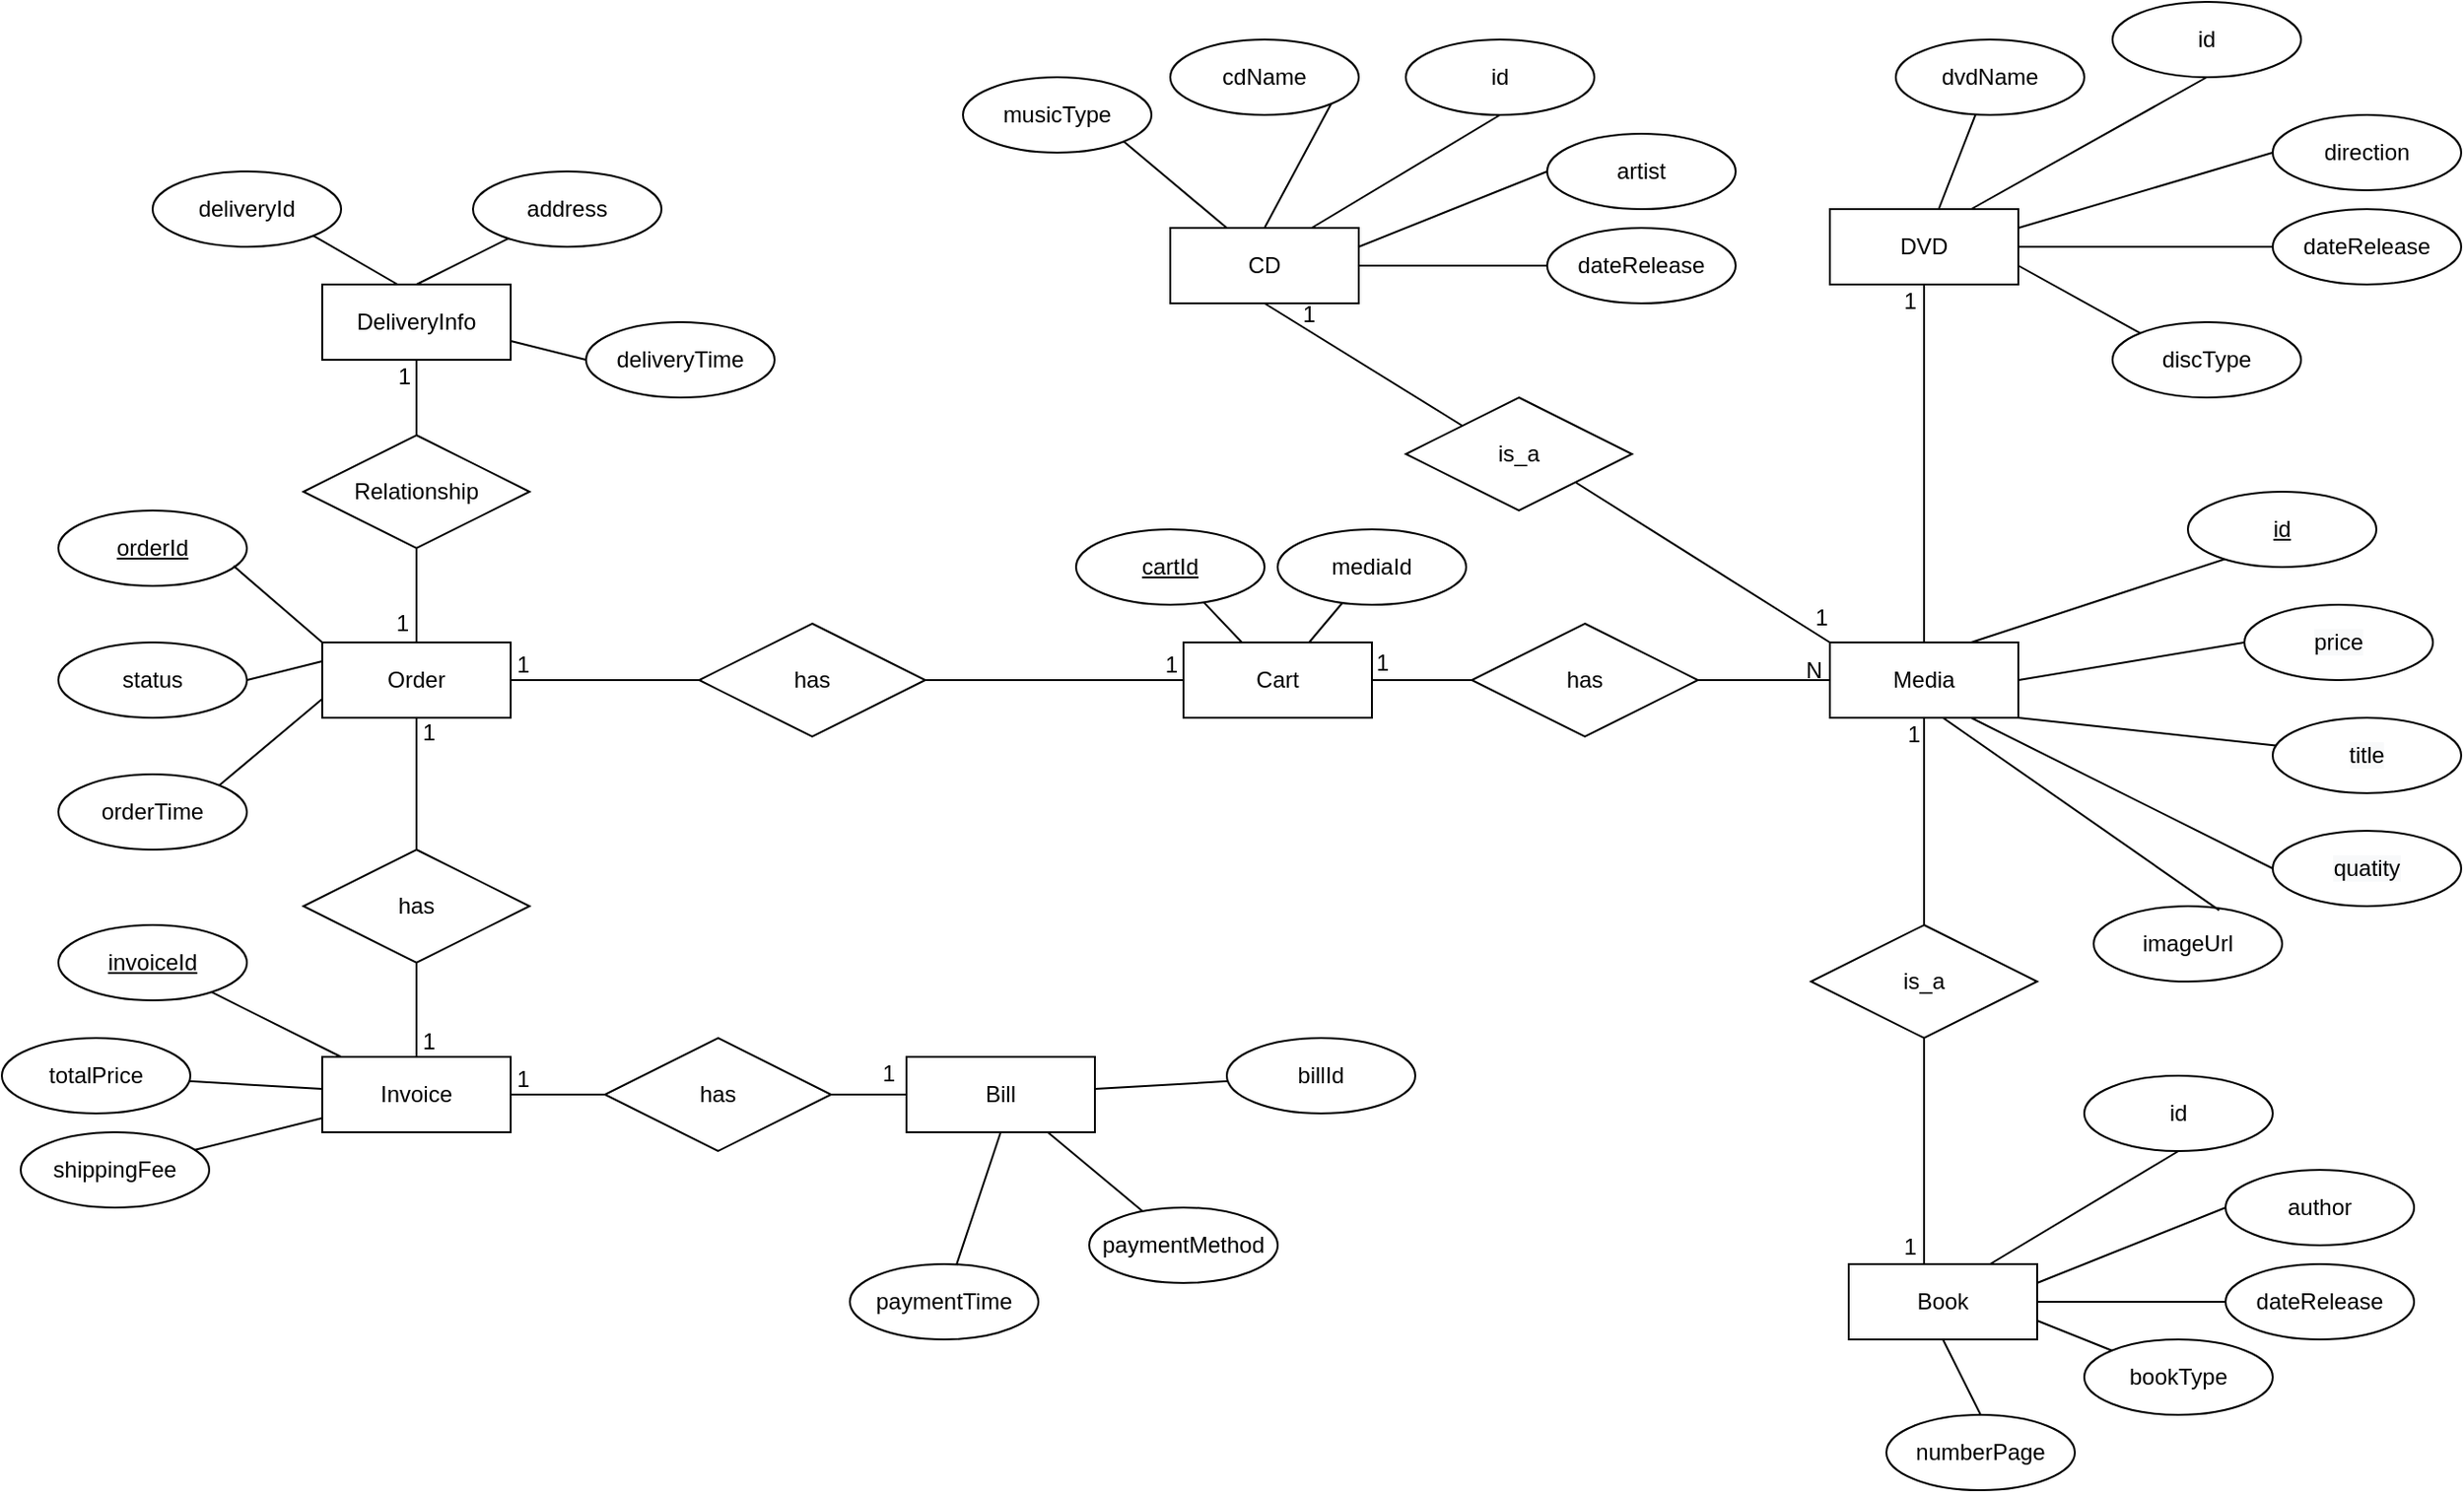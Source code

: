 <mxfile version="15.7.3" type="google" pages="2"><diagram id="9ww0WgKlYyMJNLemVoOB" name="Conceptual Model"><mxGraphModel dx="1773" dy="1478" grid="1" gridSize="10" guides="1" tooltips="1" connect="1" arrows="1" fold="1" page="1" pageScale="1" pageWidth="850" pageHeight="1100" math="0" shadow="0"><root><mxCell id="0"/><mxCell id="1" parent="0"/><mxCell id="gjspMxgddp_gSCYLol26-1" value="Media" style="whiteSpace=wrap;html=1;align=center;" vertex="1" parent="1"><mxGeometry x="440" y="210" width="100" height="40" as="geometry"/></mxCell><mxCell id="gjspMxgddp_gSCYLol26-3" value="&lt;span style=&quot;color: rgb(0 , 0 , 0) ; font-family: &amp;#34;helvetica&amp;#34; ; font-size: 12px ; font-style: normal ; font-weight: 400 ; letter-spacing: normal ; text-align: center ; text-indent: 0px ; text-transform: none ; word-spacing: 0px ; background-color: rgb(248 , 249 , 250) ; display: inline ; float: none&quot;&gt;price&lt;/span&gt;" style="ellipse;whiteSpace=wrap;html=1;align=center;" vertex="1" parent="1"><mxGeometry x="660" y="190" width="100" height="40" as="geometry"/></mxCell><mxCell id="gjspMxgddp_gSCYLol26-4" value="&lt;span style=&quot;color: rgb(0 , 0 , 0) ; font-family: &amp;#34;helvetica&amp;#34; ; font-size: 12px ; font-style: normal ; font-weight: 400 ; letter-spacing: normal ; text-align: center ; text-indent: 0px ; text-transform: none ; word-spacing: 0px ; background-color: rgb(248 , 249 , 250) ; display: inline ; float: none&quot;&gt;title&lt;/span&gt;" style="ellipse;whiteSpace=wrap;html=1;align=center;" vertex="1" parent="1"><mxGeometry x="675" y="250" width="100" height="40" as="geometry"/></mxCell><mxCell id="gjspMxgddp_gSCYLol26-5" value="&lt;span style=&quot;color: rgb(0 , 0 , 0) ; font-family: &amp;#34;helvetica&amp;#34; ; font-size: 12px ; font-style: normal ; font-weight: 400 ; letter-spacing: normal ; text-align: center ; text-indent: 0px ; text-transform: none ; word-spacing: 0px ; background-color: rgb(248 , 249 , 250) ; display: inline ; float: none&quot;&gt;quatity&lt;/span&gt;" style="ellipse;whiteSpace=wrap;html=1;align=center;" vertex="1" parent="1"><mxGeometry x="675" y="310" width="100" height="40" as="geometry"/></mxCell><mxCell id="gjspMxgddp_gSCYLol26-7" value="imageUrl" style="ellipse;whiteSpace=wrap;html=1;align=center;" vertex="1" parent="1"><mxGeometry x="580" y="350" width="100" height="40" as="geometry"/></mxCell><mxCell id="gjspMxgddp_gSCYLol26-8" value="" style="endArrow=none;html=1;rounded=0;entryX=0;entryY=0.5;entryDx=0;entryDy=0;" edge="1" parent="1" target="gjspMxgddp_gSCYLol26-3"><mxGeometry relative="1" as="geometry"><mxPoint x="540" y="230" as="sourcePoint"/><mxPoint x="590" y="230" as="targetPoint"/></mxGeometry></mxCell><mxCell id="gjspMxgddp_gSCYLol26-9" value="" style="endArrow=none;html=1;rounded=0;exitX=1;exitY=1;exitDx=0;exitDy=0;" edge="1" parent="1" source="gjspMxgddp_gSCYLol26-1" target="gjspMxgddp_gSCYLol26-4"><mxGeometry relative="1" as="geometry"><mxPoint x="350" y="240" as="sourcePoint"/><mxPoint x="510" y="240" as="targetPoint"/></mxGeometry></mxCell><mxCell id="gjspMxgddp_gSCYLol26-10" value="" style="endArrow=none;html=1;rounded=0;entryX=0;entryY=1;entryDx=0;entryDy=0;exitX=0.75;exitY=0;exitDx=0;exitDy=0;" edge="1" parent="1" source="gjspMxgddp_gSCYLol26-1"><mxGeometry relative="1" as="geometry"><mxPoint x="490" y="210" as="sourcePoint"/><mxPoint x="654.645" y="164.142" as="targetPoint"/></mxGeometry></mxCell><mxCell id="gjspMxgddp_gSCYLol26-11" value="" style="endArrow=none;html=1;rounded=0;entryX=0;entryY=0.5;entryDx=0;entryDy=0;exitX=0.75;exitY=1;exitDx=0;exitDy=0;" edge="1" parent="1" source="gjspMxgddp_gSCYLol26-1" target="gjspMxgddp_gSCYLol26-5"><mxGeometry relative="1" as="geometry"><mxPoint x="360" y="250" as="sourcePoint"/><mxPoint x="520" y="250" as="targetPoint"/></mxGeometry></mxCell><mxCell id="gjspMxgddp_gSCYLol26-14" value="" style="endArrow=none;html=1;rounded=0;entryX=0.666;entryY=0.055;entryDx=0;entryDy=0;entryPerimeter=0;" edge="1" parent="1" target="gjspMxgddp_gSCYLol26-7"><mxGeometry relative="1" as="geometry"><mxPoint x="500" y="250" as="sourcePoint"/><mxPoint x="500" y="230" as="targetPoint"/></mxGeometry></mxCell><mxCell id="gjspMxgddp_gSCYLol26-15" value="CD" style="whiteSpace=wrap;html=1;align=center;" vertex="1" parent="1"><mxGeometry x="90" y="-10" width="100" height="40" as="geometry"/></mxCell><mxCell id="gjspMxgddp_gSCYLol26-17" value="id" style="ellipse;whiteSpace=wrap;html=1;align=center;" vertex="1" parent="1"><mxGeometry x="215" y="-110" width="100" height="40" as="geometry"/></mxCell><mxCell id="gjspMxgddp_gSCYLol26-18" value="dateRelease" style="ellipse;whiteSpace=wrap;html=1;align=center;" vertex="1" parent="1"><mxGeometry x="290" y="-10" width="100" height="40" as="geometry"/></mxCell><mxCell id="gjspMxgddp_gSCYLol26-19" value="artist" style="ellipse;whiteSpace=wrap;html=1;align=center;" vertex="1" parent="1"><mxGeometry x="290" y="-60" width="100" height="40" as="geometry"/></mxCell><mxCell id="gjspMxgddp_gSCYLol26-20" value="cdName" style="ellipse;whiteSpace=wrap;html=1;align=center;" vertex="1" parent="1"><mxGeometry x="90" y="-110" width="100" height="40" as="geometry"/></mxCell><mxCell id="gjspMxgddp_gSCYLol26-25" value="" style="endArrow=none;html=1;rounded=0;exitX=1;exitY=0.5;exitDx=0;exitDy=0;entryX=0;entryY=0.5;entryDx=0;entryDy=0;" edge="1" parent="1" source="gjspMxgddp_gSCYLol26-15" target="gjspMxgddp_gSCYLol26-18"><mxGeometry relative="1" as="geometry"><mxPoint x="170" y="-10" as="sourcePoint"/><mxPoint x="330" y="-10" as="targetPoint"/></mxGeometry></mxCell><mxCell id="gjspMxgddp_gSCYLol26-26" value="" style="endArrow=none;html=1;rounded=0;exitX=1;exitY=0.25;exitDx=0;exitDy=0;entryX=0;entryY=0.5;entryDx=0;entryDy=0;" edge="1" parent="1" source="gjspMxgddp_gSCYLol26-15" target="gjspMxgddp_gSCYLol26-19"><mxGeometry relative="1" as="geometry"><mxPoint x="170" y="-10" as="sourcePoint"/><mxPoint x="330" y="-10" as="targetPoint"/></mxGeometry></mxCell><mxCell id="gjspMxgddp_gSCYLol26-27" value="" style="endArrow=none;html=1;rounded=0;exitX=0.75;exitY=0;exitDx=0;exitDy=0;entryX=0.5;entryY=1;entryDx=0;entryDy=0;" edge="1" parent="1" source="gjspMxgddp_gSCYLol26-15" target="gjspMxgddp_gSCYLol26-17"><mxGeometry relative="1" as="geometry"><mxPoint x="170" y="-10" as="sourcePoint"/><mxPoint x="330" y="-10" as="targetPoint"/></mxGeometry></mxCell><mxCell id="gjspMxgddp_gSCYLol26-28" value="" style="endArrow=none;html=1;rounded=0;exitX=0.5;exitY=0;exitDx=0;exitDy=0;entryX=1;entryY=1;entryDx=0;entryDy=0;" edge="1" parent="1" source="gjspMxgddp_gSCYLol26-15" target="gjspMxgddp_gSCYLol26-20"><mxGeometry relative="1" as="geometry"><mxPoint x="170" y="-10" as="sourcePoint"/><mxPoint x="330" y="-10" as="targetPoint"/></mxGeometry></mxCell><mxCell id="gjspMxgddp_gSCYLol26-29" value="is_a" style="shape=rhombus;perimeter=rhombusPerimeter;whiteSpace=wrap;html=1;align=center;" vertex="1" parent="1"><mxGeometry x="215" y="80" width="120" height="60" as="geometry"/></mxCell><mxCell id="gjspMxgddp_gSCYLol26-30" value="" style="endArrow=none;html=1;rounded=0;exitX=0;exitY=0;exitDx=0;exitDy=0;entryX=0.5;entryY=1;entryDx=0;entryDy=0;" edge="1" parent="1" source="gjspMxgddp_gSCYLol26-29" target="gjspMxgddp_gSCYLol26-15"><mxGeometry relative="1" as="geometry"><mxPoint x="330" y="130" as="sourcePoint"/><mxPoint x="490" y="130" as="targetPoint"/></mxGeometry></mxCell><mxCell id="gjspMxgddp_gSCYLol26-31" value="1" style="resizable=0;html=1;align=right;verticalAlign=bottom;" connectable="0" vertex="1" parent="gjspMxgddp_gSCYLol26-30"><mxGeometry x="1" relative="1" as="geometry"><mxPoint x="28" y="15" as="offset"/></mxGeometry></mxCell><mxCell id="gjspMxgddp_gSCYLol26-32" value="" style="endArrow=none;html=1;rounded=0;entryX=0;entryY=0;entryDx=0;entryDy=0;exitX=1;exitY=1;exitDx=0;exitDy=0;" edge="1" parent="1" source="gjspMxgddp_gSCYLol26-29" target="gjspMxgddp_gSCYLol26-1"><mxGeometry relative="1" as="geometry"><mxPoint x="300" y="120" as="sourcePoint"/><mxPoint x="310" y="120" as="targetPoint"/></mxGeometry></mxCell><mxCell id="gjspMxgddp_gSCYLol26-33" value="1" style="resizable=0;html=1;align=right;verticalAlign=bottom;" connectable="0" vertex="1" parent="gjspMxgddp_gSCYLol26-32"><mxGeometry x="1" relative="1" as="geometry"><mxPoint y="-4" as="offset"/></mxGeometry></mxCell><mxCell id="gjspMxgddp_gSCYLol26-34" value="Book" style="whiteSpace=wrap;html=1;align=center;" vertex="1" parent="1"><mxGeometry x="450" y="540" width="100" height="40" as="geometry"/></mxCell><mxCell id="gjspMxgddp_gSCYLol26-35" value="bookType" style="ellipse;whiteSpace=wrap;html=1;align=center;" vertex="1" parent="1"><mxGeometry x="575" y="580" width="100" height="40" as="geometry"/></mxCell><mxCell id="gjspMxgddp_gSCYLol26-36" value="id" style="ellipse;whiteSpace=wrap;html=1;align=center;" vertex="1" parent="1"><mxGeometry x="575" y="440" width="100" height="40" as="geometry"/></mxCell><mxCell id="gjspMxgddp_gSCYLol26-37" value="dateRelease" style="ellipse;whiteSpace=wrap;html=1;align=center;" vertex="1" parent="1"><mxGeometry x="650" y="540" width="100" height="40" as="geometry"/></mxCell><mxCell id="gjspMxgddp_gSCYLol26-38" value="author" style="ellipse;whiteSpace=wrap;html=1;align=center;" vertex="1" parent="1"><mxGeometry x="650" y="490" width="100" height="40" as="geometry"/></mxCell><mxCell id="gjspMxgddp_gSCYLol26-40" value="" style="endArrow=none;html=1;rounded=0;exitX=1;exitY=0.75;exitDx=0;exitDy=0;entryX=0;entryY=0;entryDx=0;entryDy=0;" edge="1" parent="1" source="gjspMxgddp_gSCYLol26-34" target="gjspMxgddp_gSCYLol26-35"><mxGeometry relative="1" as="geometry"><mxPoint x="530" y="540" as="sourcePoint"/><mxPoint x="690" y="540" as="targetPoint"/></mxGeometry></mxCell><mxCell id="gjspMxgddp_gSCYLol26-41" value="" style="endArrow=none;html=1;rounded=0;exitX=1;exitY=0.5;exitDx=0;exitDy=0;entryX=0;entryY=0.5;entryDx=0;entryDy=0;" edge="1" parent="1" source="gjspMxgddp_gSCYLol26-34" target="gjspMxgddp_gSCYLol26-37"><mxGeometry relative="1" as="geometry"><mxPoint x="530" y="540" as="sourcePoint"/><mxPoint x="690" y="540" as="targetPoint"/></mxGeometry></mxCell><mxCell id="gjspMxgddp_gSCYLol26-42" value="" style="endArrow=none;html=1;rounded=0;exitX=1;exitY=0.25;exitDx=0;exitDy=0;entryX=0;entryY=0.5;entryDx=0;entryDy=0;" edge="1" parent="1" source="gjspMxgddp_gSCYLol26-34" target="gjspMxgddp_gSCYLol26-38"><mxGeometry relative="1" as="geometry"><mxPoint x="530" y="540" as="sourcePoint"/><mxPoint x="690" y="540" as="targetPoint"/></mxGeometry></mxCell><mxCell id="gjspMxgddp_gSCYLol26-43" value="" style="endArrow=none;html=1;rounded=0;exitX=0.75;exitY=0;exitDx=0;exitDy=0;entryX=0.5;entryY=1;entryDx=0;entryDy=0;" edge="1" parent="1" source="gjspMxgddp_gSCYLol26-34" target="gjspMxgddp_gSCYLol26-36"><mxGeometry relative="1" as="geometry"><mxPoint x="530" y="540" as="sourcePoint"/><mxPoint x="690" y="540" as="targetPoint"/></mxGeometry></mxCell><mxCell id="gjspMxgddp_gSCYLol26-46" value="numberPage" style="ellipse;whiteSpace=wrap;html=1;align=center;" vertex="1" parent="1"><mxGeometry x="470" y="620" width="100" height="40" as="geometry"/></mxCell><mxCell id="gjspMxgddp_gSCYLol26-47" value="" style="endArrow=none;html=1;rounded=0;exitX=0.5;exitY=1;exitDx=0;exitDy=0;entryX=0.5;entryY=0;entryDx=0;entryDy=0;" edge="1" parent="1" source="gjspMxgddp_gSCYLol26-34" target="gjspMxgddp_gSCYLol26-46"><mxGeometry relative="1" as="geometry"><mxPoint x="560" y="580" as="sourcePoint"/><mxPoint x="599.645" y="595.858" as="targetPoint"/></mxGeometry></mxCell><mxCell id="gjspMxgddp_gSCYLol26-48" value="is_a" style="shape=rhombus;perimeter=rhombusPerimeter;whiteSpace=wrap;html=1;align=center;" vertex="1" parent="1"><mxGeometry x="430" y="360" width="120" height="60" as="geometry"/></mxCell><mxCell id="gjspMxgddp_gSCYLol26-49" value="" style="endArrow=none;html=1;rounded=0;entryX=0.5;entryY=1;entryDx=0;entryDy=0;exitX=0.5;exitY=0;exitDx=0;exitDy=0;" edge="1" parent="1" source="gjspMxgddp_gSCYLol26-48" target="gjspMxgddp_gSCYLol26-1"><mxGeometry relative="1" as="geometry"><mxPoint x="330" y="380" as="sourcePoint"/><mxPoint x="490" y="380" as="targetPoint"/></mxGeometry></mxCell><mxCell id="gjspMxgddp_gSCYLol26-50" value="1" style="resizable=0;html=1;align=right;verticalAlign=bottom;" connectable="0" vertex="1" parent="gjspMxgddp_gSCYLol26-49"><mxGeometry x="1" relative="1" as="geometry"><mxPoint x="-2" y="17" as="offset"/></mxGeometry></mxCell><mxCell id="gjspMxgddp_gSCYLol26-51" value="" style="endArrow=none;html=1;rounded=0;entryX=0.4;entryY=0;entryDx=0;entryDy=0;exitX=0.5;exitY=1;exitDx=0;exitDy=0;entryPerimeter=0;" edge="1" parent="1" source="gjspMxgddp_gSCYLol26-48" target="gjspMxgddp_gSCYLol26-34"><mxGeometry relative="1" as="geometry"><mxPoint x="500" y="370" as="sourcePoint"/><mxPoint x="500" y="260" as="targetPoint"/></mxGeometry></mxCell><mxCell id="gjspMxgddp_gSCYLol26-52" value="1" style="resizable=0;html=1;align=right;verticalAlign=bottom;" connectable="0" vertex="1" parent="gjspMxgddp_gSCYLol26-51"><mxGeometry x="1" relative="1" as="geometry"><mxPoint x="-4" y="-1" as="offset"/></mxGeometry></mxCell><mxCell id="gjspMxgddp_gSCYLol26-55" value="DVD" style="whiteSpace=wrap;html=1;align=center;" vertex="1" parent="1"><mxGeometry x="440" y="-20" width="100" height="40" as="geometry"/></mxCell><mxCell id="gjspMxgddp_gSCYLol26-56" value="discType" style="ellipse;whiteSpace=wrap;html=1;align=center;" vertex="1" parent="1"><mxGeometry x="590" y="40" width="100" height="40" as="geometry"/></mxCell><mxCell id="gjspMxgddp_gSCYLol26-57" value="id" style="ellipse;whiteSpace=wrap;html=1;align=center;" vertex="1" parent="1"><mxGeometry x="590" y="-130" width="100" height="40" as="geometry"/></mxCell><mxCell id="gjspMxgddp_gSCYLol26-58" value="dateRelease" style="ellipse;whiteSpace=wrap;html=1;align=center;" vertex="1" parent="1"><mxGeometry x="675" y="-20" width="100" height="40" as="geometry"/></mxCell><mxCell id="gjspMxgddp_gSCYLol26-59" value="direction" style="ellipse;whiteSpace=wrap;html=1;align=center;" vertex="1" parent="1"><mxGeometry x="675" y="-70" width="100" height="40" as="geometry"/></mxCell><mxCell id="gjspMxgddp_gSCYLol26-60" value="dvdName" style="ellipse;whiteSpace=wrap;html=1;align=center;" vertex="1" parent="1"><mxGeometry x="475" y="-110" width="100" height="40" as="geometry"/></mxCell><mxCell id="gjspMxgddp_gSCYLol26-61" value="" style="endArrow=none;html=1;rounded=0;exitX=1;exitY=0.75;exitDx=0;exitDy=0;entryX=0;entryY=0;entryDx=0;entryDy=0;" edge="1" parent="1" source="gjspMxgddp_gSCYLol26-55" target="gjspMxgddp_gSCYLol26-56"><mxGeometry relative="1" as="geometry"><mxPoint x="555" y="-20" as="sourcePoint"/><mxPoint x="715" y="-20" as="targetPoint"/></mxGeometry></mxCell><mxCell id="gjspMxgddp_gSCYLol26-62" value="" style="endArrow=none;html=1;rounded=0;exitX=1;exitY=0.5;exitDx=0;exitDy=0;entryX=0;entryY=0.5;entryDx=0;entryDy=0;" edge="1" parent="1" source="gjspMxgddp_gSCYLol26-55" target="gjspMxgddp_gSCYLol26-58"><mxGeometry relative="1" as="geometry"><mxPoint x="555" y="-20" as="sourcePoint"/><mxPoint x="715" y="-20" as="targetPoint"/></mxGeometry></mxCell><mxCell id="gjspMxgddp_gSCYLol26-63" value="" style="endArrow=none;html=1;rounded=0;exitX=1;exitY=0.25;exitDx=0;exitDy=0;entryX=0;entryY=0.5;entryDx=0;entryDy=0;" edge="1" parent="1" source="gjspMxgddp_gSCYLol26-55" target="gjspMxgddp_gSCYLol26-59"><mxGeometry relative="1" as="geometry"><mxPoint x="555" y="-20" as="sourcePoint"/><mxPoint x="715" y="-20" as="targetPoint"/></mxGeometry></mxCell><mxCell id="gjspMxgddp_gSCYLol26-64" value="" style="endArrow=none;html=1;rounded=0;exitX=0.75;exitY=0;exitDx=0;exitDy=0;entryX=0.5;entryY=1;entryDx=0;entryDy=0;" edge="1" parent="1" source="gjspMxgddp_gSCYLol26-55" target="gjspMxgddp_gSCYLol26-57"><mxGeometry relative="1" as="geometry"><mxPoint x="555" y="-20" as="sourcePoint"/><mxPoint x="715" y="-20" as="targetPoint"/></mxGeometry></mxCell><mxCell id="gjspMxgddp_gSCYLol26-65" value="" style="endArrow=none;html=1;rounded=0;" edge="1" parent="1" source="gjspMxgddp_gSCYLol26-55" target="gjspMxgddp_gSCYLol26-60"><mxGeometry relative="1" as="geometry"><mxPoint x="555" y="-20" as="sourcePoint"/><mxPoint x="715" y="-20" as="targetPoint"/></mxGeometry></mxCell><mxCell id="gjspMxgddp_gSCYLol26-67" value="" style="endArrow=none;html=1;rounded=0;exitX=0.5;exitY=0;exitDx=0;exitDy=0;entryX=0.5;entryY=1;entryDx=0;entryDy=0;" edge="1" parent="1" source="gjspMxgddp_gSCYLol26-1" target="gjspMxgddp_gSCYLol26-55"><mxGeometry relative="1" as="geometry"><mxPoint x="330" y="110" as="sourcePoint"/><mxPoint x="490" y="110" as="targetPoint"/></mxGeometry></mxCell><mxCell id="gjspMxgddp_gSCYLol26-68" value="1" style="resizable=0;html=1;align=right;verticalAlign=bottom;" connectable="0" vertex="1" parent="gjspMxgddp_gSCYLol26-67"><mxGeometry x="1" relative="1" as="geometry"><mxPoint x="-4" y="17" as="offset"/></mxGeometry></mxCell><mxCell id="gjspMxgddp_gSCYLol26-70" value="" style="edgeStyle=none;rounded=0;orthogonalLoop=1;jettySize=auto;html=1;startArrow=none;startFill=0;endArrow=none;endFill=0;" edge="1" parent="1" source="gjspMxgddp_gSCYLol26-71" target="gjspMxgddp_gSCYLol26-74"><mxGeometry relative="1" as="geometry"/></mxCell><mxCell id="gjspMxgddp_gSCYLol26-71" value="Cart" style="rounded=0;whiteSpace=wrap;html=1;" vertex="1" parent="1"><mxGeometry x="97" y="210" width="100" height="40" as="geometry"/></mxCell><mxCell id="gjspMxgddp_gSCYLol26-72" value="" style="edgeStyle=none;rounded=0;orthogonalLoop=1;jettySize=auto;html=1;startArrow=none;startFill=0;endArrow=none;endFill=0;" edge="1" parent="1" source="gjspMxgddp_gSCYLol26-73" target="gjspMxgddp_gSCYLol26-71"><mxGeometry relative="1" as="geometry"/></mxCell><mxCell id="gjspMxgddp_gSCYLol26-73" value="mediaId" style="ellipse;whiteSpace=wrap;html=1;align=center;" vertex="1" parent="1"><mxGeometry x="147" y="150" width="100" height="40" as="geometry"/></mxCell><mxCell id="gjspMxgddp_gSCYLol26-74" value="cartId" style="ellipse;whiteSpace=wrap;html=1;align=center;fontStyle=4;" vertex="1" parent="1"><mxGeometry x="40" y="150" width="100" height="40" as="geometry"/></mxCell><mxCell id="gjspMxgddp_gSCYLol26-78" value="id" style="ellipse;whiteSpace=wrap;html=1;align=center;fontStyle=4;" vertex="1" parent="1"><mxGeometry x="630" y="130" width="100" height="40" as="geometry"/></mxCell><mxCell id="gjspMxgddp_gSCYLol26-79" value="has" style="shape=rhombus;perimeter=rhombusPerimeter;whiteSpace=wrap;html=1;align=center;" vertex="1" parent="1"><mxGeometry x="250" y="200" width="120" height="60" as="geometry"/></mxCell><mxCell id="gjspMxgddp_gSCYLol26-80" value="musicType" style="ellipse;whiteSpace=wrap;html=1;align=center;" vertex="1" parent="1"><mxGeometry x="-20" y="-90" width="100" height="40" as="geometry"/></mxCell><mxCell id="gjspMxgddp_gSCYLol26-81" value="" style="endArrow=none;html=1;rounded=0;entryX=1;entryY=1;entryDx=0;entryDy=0;" edge="1" parent="1" target="gjspMxgddp_gSCYLol26-80"><mxGeometry relative="1" as="geometry"><mxPoint x="120" y="-10" as="sourcePoint"/><mxPoint x="229.645" y="35.858" as="targetPoint"/></mxGeometry></mxCell><mxCell id="gjspMxgddp_gSCYLol26-82" value="" style="endArrow=none;html=1;rounded=0;exitX=0;exitY=0.5;exitDx=0;exitDy=0;" edge="1" parent="1" source="gjspMxgddp_gSCYLol26-79" target="gjspMxgddp_gSCYLol26-71"><mxGeometry relative="1" as="geometry"><mxPoint x="330" y="190" as="sourcePoint"/><mxPoint x="200" y="230" as="targetPoint"/></mxGeometry></mxCell><mxCell id="gjspMxgddp_gSCYLol26-83" value="1" style="resizable=0;html=1;align=right;verticalAlign=bottom;" connectable="0" vertex="1" parent="gjspMxgddp_gSCYLol26-82"><mxGeometry x="1" relative="1" as="geometry"><mxPoint x="9" y="-1" as="offset"/></mxGeometry></mxCell><mxCell id="gjspMxgddp_gSCYLol26-84" value="" style="endArrow=none;html=1;rounded=0;exitX=1;exitY=0.5;exitDx=0;exitDy=0;entryX=0;entryY=0.5;entryDx=0;entryDy=0;" edge="1" parent="1" source="gjspMxgddp_gSCYLol26-79" target="gjspMxgddp_gSCYLol26-1"><mxGeometry relative="1" as="geometry"><mxPoint x="330" y="190" as="sourcePoint"/><mxPoint x="490" y="190" as="targetPoint"/></mxGeometry></mxCell><mxCell id="gjspMxgddp_gSCYLol26-85" value="N" style="resizable=0;html=1;align=right;verticalAlign=bottom;" connectable="0" vertex="1" parent="gjspMxgddp_gSCYLol26-84"><mxGeometry x="1" relative="1" as="geometry"><mxPoint x="-4" y="3" as="offset"/></mxGeometry></mxCell><mxCell id="gjspMxgddp_gSCYLol26-87" value="Order" style="whiteSpace=wrap;html=1;align=center;" vertex="1" parent="1"><mxGeometry x="-360" y="210" width="100" height="40" as="geometry"/></mxCell><mxCell id="gjspMxgddp_gSCYLol26-88" value="has" style="shape=rhombus;perimeter=rhombusPerimeter;whiteSpace=wrap;html=1;align=center;" vertex="1" parent="1"><mxGeometry x="-160" y="200" width="120" height="60" as="geometry"/></mxCell><mxCell id="gjspMxgddp_gSCYLol26-89" value="" style="endArrow=none;html=1;rounded=0;exitX=1;exitY=0.5;exitDx=0;exitDy=0;entryX=0;entryY=0.5;entryDx=0;entryDy=0;" edge="1" parent="1" source="gjspMxgddp_gSCYLol26-88" target="gjspMxgddp_gSCYLol26-71"><mxGeometry relative="1" as="geometry"><mxPoint x="-110" y="190" as="sourcePoint"/><mxPoint x="50" y="190" as="targetPoint"/></mxGeometry></mxCell><mxCell id="gjspMxgddp_gSCYLol26-90" value="1" style="resizable=0;html=1;align=right;verticalAlign=bottom;" connectable="0" vertex="1" parent="gjspMxgddp_gSCYLol26-89"><mxGeometry x="1" relative="1" as="geometry"><mxPoint x="-3" as="offset"/></mxGeometry></mxCell><mxCell id="gjspMxgddp_gSCYLol26-91" value="" style="endArrow=none;html=1;rounded=0;exitX=0;exitY=0.5;exitDx=0;exitDy=0;entryX=1;entryY=0.5;entryDx=0;entryDy=0;" edge="1" parent="1" source="gjspMxgddp_gSCYLol26-88" target="gjspMxgddp_gSCYLol26-87"><mxGeometry relative="1" as="geometry"><mxPoint x="-110" y="190" as="sourcePoint"/><mxPoint x="50" y="190" as="targetPoint"/></mxGeometry></mxCell><mxCell id="gjspMxgddp_gSCYLol26-92" value="1" style="resizable=0;html=1;align=right;verticalAlign=bottom;" connectable="0" vertex="1" parent="gjspMxgddp_gSCYLol26-91"><mxGeometry x="1" relative="1" as="geometry"><mxPoint x="10" as="offset"/></mxGeometry></mxCell><mxCell id="gjspMxgddp_gSCYLol26-98" value="status" style="ellipse;whiteSpace=wrap;html=1;align=center;" vertex="1" parent="1"><mxGeometry x="-500" y="210" width="100" height="40" as="geometry"/></mxCell><mxCell id="gjspMxgddp_gSCYLol26-100" value="orderTime" style="ellipse;whiteSpace=wrap;html=1;align=center;" vertex="1" parent="1"><mxGeometry x="-500" y="280" width="100" height="40" as="geometry"/></mxCell><mxCell id="gjspMxgddp_gSCYLol26-101" value="orderId" style="ellipse;whiteSpace=wrap;html=1;align=center;fontStyle=4;" vertex="1" parent="1"><mxGeometry x="-500" y="140" width="100" height="40" as="geometry"/></mxCell><mxCell id="gjspMxgddp_gSCYLol26-102" style="edgeStyle=none;rounded=0;orthogonalLoop=1;jettySize=auto;html=1;exitX=1;exitY=1;exitDx=0;exitDy=0;startArrow=none;startFill=0;endArrow=none;endFill=0;" edge="1" parent="1"><mxGeometry relative="1" as="geometry"><mxPoint x="-164.645" y="494.142" as="sourcePoint"/><mxPoint x="-164.645" y="494.142" as="targetPoint"/></mxGeometry></mxCell><mxCell id="gjspMxgddp_gSCYLol26-105" value="" style="endArrow=none;html=1;rounded=0;exitX=0.93;exitY=0.736;exitDx=0;exitDy=0;exitPerimeter=0;entryX=0;entryY=0;entryDx=0;entryDy=0;" edge="1" parent="1" source="gjspMxgddp_gSCYLol26-101" target="gjspMxgddp_gSCYLol26-87"><mxGeometry relative="1" as="geometry"><mxPoint x="-190" y="290" as="sourcePoint"/><mxPoint x="-30" y="290" as="targetPoint"/></mxGeometry></mxCell><mxCell id="gjspMxgddp_gSCYLol26-106" value="" style="endArrow=none;html=1;rounded=0;exitX=1;exitY=0.5;exitDx=0;exitDy=0;" edge="1" parent="1" source="gjspMxgddp_gSCYLol26-98"><mxGeometry relative="1" as="geometry"><mxPoint x="-397" y="179.44" as="sourcePoint"/><mxPoint x="-360" y="220" as="targetPoint"/></mxGeometry></mxCell><mxCell id="gjspMxgddp_gSCYLol26-107" value="" style="endArrow=none;html=1;rounded=0;exitX=1;exitY=0;exitDx=0;exitDy=0;entryX=0;entryY=0.75;entryDx=0;entryDy=0;" edge="1" parent="1" source="gjspMxgddp_gSCYLol26-100" target="gjspMxgddp_gSCYLol26-87"><mxGeometry relative="1" as="geometry"><mxPoint x="-387" y="189.44" as="sourcePoint"/><mxPoint x="-340" y="230" as="targetPoint"/></mxGeometry></mxCell><mxCell id="gjspMxgddp_gSCYLol26-108" value="" style="edgeStyle=none;rounded=0;orthogonalLoop=1;jettySize=auto;html=1;startArrow=none;startFill=0;endArrow=none;endFill=0;" edge="1" parent="1" source="gjspMxgddp_gSCYLol26-109" target="gjspMxgddp_gSCYLol26-112"><mxGeometry relative="1" as="geometry"/></mxCell><mxCell id="gjspMxgddp_gSCYLol26-109" value="totalPrice" style="ellipse;whiteSpace=wrap;html=1;align=center;" vertex="1" parent="1"><mxGeometry x="-530" y="420" width="100" height="40" as="geometry"/></mxCell><mxCell id="gjspMxgddp_gSCYLol26-110" value="" style="edgeStyle=none;rounded=0;orthogonalLoop=1;jettySize=auto;html=1;startArrow=none;startFill=0;endArrow=none;endFill=0;entryX=0.5;entryY=1;entryDx=0;entryDy=0;" edge="1" parent="1" source="gjspMxgddp_gSCYLol26-111" target="gjspMxgddp_gSCYLol26-127"><mxGeometry relative="1" as="geometry"/></mxCell><mxCell id="gjspMxgddp_gSCYLol26-111" value="paymentTime" style="ellipse;whiteSpace=wrap;html=1;align=center;" vertex="1" parent="1"><mxGeometry x="-80" y="540" width="100" height="40" as="geometry"/></mxCell><mxCell id="gjspMxgddp_gSCYLol26-112" value="Invoice" style="whiteSpace=wrap;html=1;align=center;" vertex="1" parent="1"><mxGeometry x="-360" y="430" width="100" height="40" as="geometry"/></mxCell><mxCell id="gjspMxgddp_gSCYLol26-113" value="" style="edgeStyle=none;rounded=0;orthogonalLoop=1;jettySize=auto;html=1;startArrow=none;startFill=0;endArrow=none;endFill=0;" edge="1" parent="1" source="gjspMxgddp_gSCYLol26-114" target="gjspMxgddp_gSCYLol26-112"><mxGeometry relative="1" as="geometry"/></mxCell><mxCell id="gjspMxgddp_gSCYLol26-114" value="invoiceId" style="ellipse;whiteSpace=wrap;html=1;align=center;fontStyle=4;" vertex="1" parent="1"><mxGeometry x="-500" y="360" width="100" height="40" as="geometry"/></mxCell><mxCell id="gjspMxgddp_gSCYLol26-115" value="" style="edgeStyle=none;rounded=0;orthogonalLoop=1;jettySize=auto;html=1;startArrow=none;startFill=0;endArrow=none;endFill=0;entryX=0.75;entryY=1;entryDx=0;entryDy=0;" edge="1" parent="1" source="gjspMxgddp_gSCYLol26-116" target="gjspMxgddp_gSCYLol26-127"><mxGeometry relative="1" as="geometry"/></mxCell><mxCell id="gjspMxgddp_gSCYLol26-116" value="paymentMethod" style="ellipse;whiteSpace=wrap;html=1;align=center;" vertex="1" parent="1"><mxGeometry x="47" y="510" width="100" height="40" as="geometry"/></mxCell><mxCell id="gjspMxgddp_gSCYLol26-119" value="" style="resizable=0;html=1;align=right;verticalAlign=bottom;" connectable="0" vertex="1" parent="1"><mxGeometry x="-324" y="430" as="geometry"/></mxCell><mxCell id="gjspMxgddp_gSCYLol26-120" value="" style="rounded=0;orthogonalLoop=1;jettySize=auto;html=1;endArrow=none;endFill=0;" edge="1" parent="1" source="gjspMxgddp_gSCYLol26-121" target="gjspMxgddp_gSCYLol26-112"><mxGeometry relative="1" as="geometry"/></mxCell><mxCell id="gjspMxgddp_gSCYLol26-121" value="shippingFee" style="ellipse;whiteSpace=wrap;html=1;align=center;" vertex="1" parent="1"><mxGeometry x="-520" y="470" width="100" height="40" as="geometry"/></mxCell><mxCell id="gjspMxgddp_gSCYLol26-122" value="has" style="shape=rhombus;perimeter=rhombusPerimeter;whiteSpace=wrap;html=1;align=center;" vertex="1" parent="1"><mxGeometry x="-370" y="320" width="120" height="60" as="geometry"/></mxCell><mxCell id="gjspMxgddp_gSCYLol26-123" value="" style="endArrow=none;html=1;rounded=0;exitX=0.5;exitY=0;exitDx=0;exitDy=0;entryX=0.5;entryY=1;entryDx=0;entryDy=0;" edge="1" parent="1" source="gjspMxgddp_gSCYLol26-122" target="gjspMxgddp_gSCYLol26-87"><mxGeometry relative="1" as="geometry"><mxPoint x="-150" y="240" as="sourcePoint"/><mxPoint x="-250" y="240" as="targetPoint"/></mxGeometry></mxCell><mxCell id="gjspMxgddp_gSCYLol26-124" value="1" style="resizable=0;html=1;align=right;verticalAlign=bottom;" connectable="0" vertex="1" parent="gjspMxgddp_gSCYLol26-123"><mxGeometry x="1" relative="1" as="geometry"><mxPoint x="10" y="16" as="offset"/></mxGeometry></mxCell><mxCell id="gjspMxgddp_gSCYLol26-125" value="" style="endArrow=none;html=1;rounded=0;exitX=0.5;exitY=1;exitDx=0;exitDy=0;" edge="1" parent="1" source="gjspMxgddp_gSCYLol26-122" target="gjspMxgddp_gSCYLol26-112"><mxGeometry relative="1" as="geometry"><mxPoint x="-300" y="330" as="sourcePoint"/><mxPoint x="-300" y="260" as="targetPoint"/></mxGeometry></mxCell><mxCell id="gjspMxgddp_gSCYLol26-126" value="1" style="resizable=0;html=1;align=right;verticalAlign=bottom;" connectable="0" vertex="1" parent="gjspMxgddp_gSCYLol26-125"><mxGeometry x="1" relative="1" as="geometry"><mxPoint x="10" as="offset"/></mxGeometry></mxCell><mxCell id="gjspMxgddp_gSCYLol26-127" value="Bill" style="whiteSpace=wrap;html=1;align=center;" vertex="1" parent="1"><mxGeometry x="-50" y="430" width="100" height="40" as="geometry"/></mxCell><mxCell id="gjspMxgddp_gSCYLol26-131" value="has" style="shape=rhombus;perimeter=rhombusPerimeter;whiteSpace=wrap;html=1;align=center;" vertex="1" parent="1"><mxGeometry x="-210" y="420" width="120" height="60" as="geometry"/></mxCell><mxCell id="gjspMxgddp_gSCYLol26-132" value="" style="endArrow=none;html=1;rounded=0;exitX=0;exitY=0.5;exitDx=0;exitDy=0;entryX=1;entryY=0.5;entryDx=0;entryDy=0;" edge="1" parent="1" source="gjspMxgddp_gSCYLol26-131" target="gjspMxgddp_gSCYLol26-112"><mxGeometry relative="1" as="geometry"><mxPoint x="-300" y="390" as="sourcePoint"/><mxPoint x="-280" y="440" as="targetPoint"/></mxGeometry></mxCell><mxCell id="gjspMxgddp_gSCYLol26-133" value="1" style="resizable=0;html=1;align=right;verticalAlign=bottom;" connectable="0" vertex="1" parent="gjspMxgddp_gSCYLol26-132"><mxGeometry x="1" relative="1" as="geometry"><mxPoint x="10" as="offset"/></mxGeometry></mxCell><mxCell id="gjspMxgddp_gSCYLol26-134" value="" style="endArrow=none;html=1;rounded=0;entryX=0;entryY=0.5;entryDx=0;entryDy=0;" edge="1" parent="1" target="gjspMxgddp_gSCYLol26-127"><mxGeometry relative="1" as="geometry"><mxPoint x="-90" y="450" as="sourcePoint"/><mxPoint x="-250" y="460" as="targetPoint"/></mxGeometry></mxCell><mxCell id="gjspMxgddp_gSCYLol26-135" value="1" style="resizable=0;html=1;align=right;verticalAlign=bottom;" connectable="0" vertex="1" parent="gjspMxgddp_gSCYLol26-134"><mxGeometry x="1" relative="1" as="geometry"><mxPoint x="-6" y="-3" as="offset"/></mxGeometry></mxCell><mxCell id="gjspMxgddp_gSCYLol26-136" value="billId" style="ellipse;whiteSpace=wrap;html=1;align=center;" vertex="1" parent="1"><mxGeometry x="120" y="420" width="100" height="40" as="geometry"/></mxCell><mxCell id="gjspMxgddp_gSCYLol26-137" value="" style="endArrow=none;html=1;rounded=0;" edge="1" parent="1" source="gjspMxgddp_gSCYLol26-127" target="gjspMxgddp_gSCYLol26-136"><mxGeometry relative="1" as="geometry"><mxPoint x="20" y="480" as="sourcePoint"/><mxPoint x="30" y="580" as="targetPoint"/></mxGeometry></mxCell><mxCell id="gjspMxgddp_gSCYLol26-138" value="DeliveryInfo" style="whiteSpace=wrap;html=1;align=center;" vertex="1" parent="1"><mxGeometry x="-360" y="20" width="100" height="40" as="geometry"/></mxCell><mxCell id="gjspMxgddp_gSCYLol26-140" value="deliveryId" style="ellipse;whiteSpace=wrap;html=1;align=center;" vertex="1" parent="1"><mxGeometry x="-450" y="-40" width="100" height="40" as="geometry"/></mxCell><mxCell id="gjspMxgddp_gSCYLol26-142" value="address" style="ellipse;whiteSpace=wrap;html=1;align=center;" vertex="1" parent="1"><mxGeometry x="-280" y="-40" width="100" height="40" as="geometry"/></mxCell><mxCell id="gjspMxgddp_gSCYLol26-143" value="deliveryTime" style="ellipse;whiteSpace=wrap;html=1;align=center;" vertex="1" parent="1"><mxGeometry x="-220" y="40" width="100" height="40" as="geometry"/></mxCell><mxCell id="gjspMxgddp_gSCYLol26-144" value="" style="endArrow=none;html=1;rounded=0;exitX=0.5;exitY=0;exitDx=0;exitDy=0;" edge="1" parent="1" source="gjspMxgddp_gSCYLol26-138" target="gjspMxgddp_gSCYLol26-142"><mxGeometry relative="1" as="geometry"><mxPoint x="-170" y="140" as="sourcePoint"/><mxPoint x="-10" y="140" as="targetPoint"/></mxGeometry></mxCell><mxCell id="gjspMxgddp_gSCYLol26-145" value="" style="endArrow=none;html=1;rounded=0;exitX=1;exitY=0.75;exitDx=0;exitDy=0;entryX=0;entryY=0.5;entryDx=0;entryDy=0;" edge="1" parent="1" source="gjspMxgddp_gSCYLol26-138" target="gjspMxgddp_gSCYLol26-143"><mxGeometry relative="1" as="geometry"><mxPoint x="-325" y="30" as="sourcePoint"/><mxPoint x="-256.207" y="3.793" as="targetPoint"/></mxGeometry></mxCell><mxCell id="gjspMxgddp_gSCYLol26-146" value="" style="endArrow=none;html=1;rounded=0;entryX=1;entryY=1;entryDx=0;entryDy=0;" edge="1" parent="1" target="gjspMxgddp_gSCYLol26-140"><mxGeometry relative="1" as="geometry"><mxPoint x="-320" y="20" as="sourcePoint"/><mxPoint x="-251.235" y="5.617" as="targetPoint"/></mxGeometry></mxCell><mxCell id="gjspMxgddp_gSCYLol26-149" value="Relationship" style="shape=rhombus;perimeter=rhombusPerimeter;whiteSpace=wrap;html=1;align=center;" vertex="1" parent="1"><mxGeometry x="-370" y="100" width="120" height="60" as="geometry"/></mxCell><mxCell id="gjspMxgddp_gSCYLol26-150" value="" style="endArrow=none;html=1;rounded=0;exitX=0.5;exitY=0;exitDx=0;exitDy=0;entryX=0.5;entryY=1;entryDx=0;entryDy=0;" edge="1" parent="1" source="gjspMxgddp_gSCYLol26-149" target="gjspMxgddp_gSCYLol26-138"><mxGeometry relative="1" as="geometry"><mxPoint x="-170" y="140" as="sourcePoint"/><mxPoint x="-10" y="140" as="targetPoint"/></mxGeometry></mxCell><mxCell id="gjspMxgddp_gSCYLol26-151" value="1" style="resizable=0;html=1;align=right;verticalAlign=bottom;" connectable="0" vertex="1" parent="gjspMxgddp_gSCYLol26-150"><mxGeometry x="1" relative="1" as="geometry"><mxPoint x="-3" y="17" as="offset"/></mxGeometry></mxCell><mxCell id="gjspMxgddp_gSCYLol26-152" value="" style="endArrow=none;html=1;rounded=0;exitX=0.5;exitY=1;exitDx=0;exitDy=0;entryX=0.5;entryY=0;entryDx=0;entryDy=0;" edge="1" parent="1" source="gjspMxgddp_gSCYLol26-149" target="gjspMxgddp_gSCYLol26-87"><mxGeometry relative="1" as="geometry"><mxPoint x="-170" y="140" as="sourcePoint"/><mxPoint x="-10" y="140" as="targetPoint"/></mxGeometry></mxCell><mxCell id="gjspMxgddp_gSCYLol26-153" value="1" style="resizable=0;html=1;align=right;verticalAlign=bottom;" connectable="0" vertex="1" parent="gjspMxgddp_gSCYLol26-152"><mxGeometry x="1" relative="1" as="geometry"><mxPoint x="-4" y="-2" as="offset"/></mxGeometry></mxCell></root></mxGraphModel></diagram><diagram id="3J9NSiLISTxoBLk6yyjN" name="Logical Model"><mxGraphModel dx="1773" dy="1478" grid="1" gridSize="10" guides="1" tooltips="1" connect="1" arrows="1" fold="1" page="1" pageScale="1" pageWidth="850" pageHeight="1100" math="0" shadow="0"><root><mxCell id="l3YFi-_962FtWgFHEV0p-0"/><mxCell id="l3YFi-_962FtWgFHEV0p-1" parent="l3YFi-_962FtWgFHEV0p-0"/><mxCell id="l3YFi-_962FtWgFHEV0p-2" value="Untitled Layer" parent="l3YFi-_962FtWgFHEV0p-0"/><mxCell id="T0wt3y-ho7uuB7kHETt6-0" value="Media" style="shape=table;startSize=30;container=1;collapsible=1;childLayout=tableLayout;fixedRows=1;rowLines=0;fontStyle=1;align=center;resizeLast=1;" vertex="1" parent="l3YFi-_962FtWgFHEV0p-2"><mxGeometry x="500" y="150" width="180" height="190" as="geometry"><mxRectangle x="500" y="150" width="70" height="30" as="alternateBounds"/></mxGeometry></mxCell><mxCell id="T0wt3y-ho7uuB7kHETt6-1" value="" style="shape=partialRectangle;collapsible=0;dropTarget=0;pointerEvents=0;fillColor=none;top=0;left=0;bottom=1;right=0;points=[[0,0.5],[1,0.5]];portConstraint=eastwest;" vertex="1" parent="T0wt3y-ho7uuB7kHETt6-0"><mxGeometry y="30" width="180" height="30" as="geometry"/></mxCell><mxCell id="T0wt3y-ho7uuB7kHETt6-2" value="PK" style="shape=partialRectangle;connectable=0;fillColor=none;top=0;left=0;bottom=0;right=0;fontStyle=1;overflow=hidden;" vertex="1" parent="T0wt3y-ho7uuB7kHETt6-1"><mxGeometry width="30" height="30" as="geometry"><mxRectangle width="30" height="30" as="alternateBounds"/></mxGeometry></mxCell><mxCell id="T0wt3y-ho7uuB7kHETt6-3" value="mediaId (int)" style="shape=partialRectangle;connectable=0;fillColor=none;top=0;left=0;bottom=0;right=0;align=left;spacingLeft=6;fontStyle=5;overflow=hidden;" vertex="1" parent="T0wt3y-ho7uuB7kHETt6-1"><mxGeometry x="30" width="150" height="30" as="geometry"><mxRectangle width="150" height="30" as="alternateBounds"/></mxGeometry></mxCell><mxCell id="T0wt3y-ho7uuB7kHETt6-4" value="" style="shape=partialRectangle;collapsible=0;dropTarget=0;pointerEvents=0;fillColor=none;top=0;left=0;bottom=0;right=0;points=[[0,0.5],[1,0.5]];portConstraint=eastwest;" vertex="1" parent="T0wt3y-ho7uuB7kHETt6-0"><mxGeometry y="60" width="180" height="30" as="geometry"/></mxCell><mxCell id="T0wt3y-ho7uuB7kHETt6-5" value="" style="shape=partialRectangle;connectable=0;fillColor=none;top=0;left=0;bottom=0;right=0;editable=1;overflow=hidden;" vertex="1" parent="T0wt3y-ho7uuB7kHETt6-4"><mxGeometry width="30" height="30" as="geometry"><mxRectangle width="30" height="30" as="alternateBounds"/></mxGeometry></mxCell><mxCell id="T0wt3y-ho7uuB7kHETt6-6" value="price (float)" style="shape=partialRectangle;connectable=0;fillColor=none;top=0;left=0;bottom=0;right=0;align=left;spacingLeft=6;overflow=hidden;" vertex="1" parent="T0wt3y-ho7uuB7kHETt6-4"><mxGeometry x="30" width="150" height="30" as="geometry"><mxRectangle width="150" height="30" as="alternateBounds"/></mxGeometry></mxCell><mxCell id="T0wt3y-ho7uuB7kHETt6-7" value="" style="shape=partialRectangle;collapsible=0;dropTarget=0;pointerEvents=0;fillColor=none;top=0;left=0;bottom=0;right=0;points=[[0,0.5],[1,0.5]];portConstraint=eastwest;" vertex="1" parent="T0wt3y-ho7uuB7kHETt6-0"><mxGeometry y="90" width="180" height="30" as="geometry"/></mxCell><mxCell id="T0wt3y-ho7uuB7kHETt6-8" value="" style="shape=partialRectangle;connectable=0;fillColor=none;top=0;left=0;bottom=0;right=0;editable=1;overflow=hidden;" vertex="1" parent="T0wt3y-ho7uuB7kHETt6-7"><mxGeometry width="30" height="30" as="geometry"><mxRectangle width="30" height="30" as="alternateBounds"/></mxGeometry></mxCell><mxCell id="T0wt3y-ho7uuB7kHETt6-9" value="title (String)" style="shape=partialRectangle;connectable=0;fillColor=none;top=0;left=0;bottom=0;right=0;align=left;spacingLeft=6;overflow=hidden;" vertex="1" parent="T0wt3y-ho7uuB7kHETt6-7"><mxGeometry x="30" width="150" height="30" as="geometry"><mxRectangle width="150" height="30" as="alternateBounds"/></mxGeometry></mxCell><mxCell id="T0wt3y-ho7uuB7kHETt6-10" value="" style="shape=partialRectangle;collapsible=0;dropTarget=0;pointerEvents=0;fillColor=none;top=0;left=0;bottom=0;right=0;points=[[0,0.5],[1,0.5]];portConstraint=eastwest;" vertex="1" parent="T0wt3y-ho7uuB7kHETt6-0"><mxGeometry y="120" width="180" height="30" as="geometry"/></mxCell><mxCell id="T0wt3y-ho7uuB7kHETt6-11" value="" style="shape=partialRectangle;connectable=0;fillColor=none;top=0;left=0;bottom=0;right=0;editable=1;overflow=hidden;" vertex="1" parent="T0wt3y-ho7uuB7kHETt6-10"><mxGeometry width="30" height="30" as="geometry"><mxRectangle width="30" height="30" as="alternateBounds"/></mxGeometry></mxCell><mxCell id="T0wt3y-ho7uuB7kHETt6-12" value="quality (int)" style="shape=partialRectangle;connectable=0;fillColor=none;top=0;left=0;bottom=0;right=0;align=left;spacingLeft=6;overflow=hidden;" vertex="1" parent="T0wt3y-ho7uuB7kHETt6-10"><mxGeometry x="30" width="150" height="30" as="geometry"><mxRectangle width="150" height="30" as="alternateBounds"/></mxGeometry></mxCell><mxCell id="WKcyWntjZC0Vg4NjBDX3-7" style="shape=partialRectangle;collapsible=0;dropTarget=0;pointerEvents=0;fillColor=none;top=0;left=0;bottom=0;right=0;points=[[0,0.5],[1,0.5]];portConstraint=eastwest;" vertex="1" parent="T0wt3y-ho7uuB7kHETt6-0"><mxGeometry y="150" width="180" height="30" as="geometry"/></mxCell><mxCell id="WKcyWntjZC0Vg4NjBDX3-8" style="shape=partialRectangle;connectable=0;fillColor=none;top=0;left=0;bottom=0;right=0;editable=1;overflow=hidden;" vertex="1" parent="WKcyWntjZC0Vg4NjBDX3-7"><mxGeometry width="30" height="30" as="geometry"><mxRectangle width="30" height="30" as="alternateBounds"/></mxGeometry></mxCell><mxCell id="WKcyWntjZC0Vg4NjBDX3-9" value="imageUrl (String)" style="shape=partialRectangle;connectable=0;fillColor=none;top=0;left=0;bottom=0;right=0;align=left;spacingLeft=6;overflow=hidden;" vertex="1" parent="WKcyWntjZC0Vg4NjBDX3-7"><mxGeometry x="30" width="150" height="30" as="geometry"><mxRectangle width="150" height="30" as="alternateBounds"/></mxGeometry></mxCell><mxCell id="WKcyWntjZC0Vg4NjBDX3-10" value="CD" style="shape=table;startSize=30;container=1;collapsible=1;childLayout=tableLayout;fixedRows=1;rowLines=0;fontStyle=1;align=center;resizeLast=1;" vertex="1" parent="l3YFi-_962FtWgFHEV0p-2"><mxGeometry x="259" y="-30" width="180" height="190" as="geometry"/></mxCell><mxCell id="WKcyWntjZC0Vg4NjBDX3-11" value="" style="shape=partialRectangle;collapsible=0;dropTarget=0;pointerEvents=0;fillColor=none;top=0;left=0;bottom=1;right=0;points=[[0,0.5],[1,0.5]];portConstraint=eastwest;" vertex="1" parent="WKcyWntjZC0Vg4NjBDX3-10"><mxGeometry y="30" width="180" height="30" as="geometry"/></mxCell><mxCell id="WKcyWntjZC0Vg4NjBDX3-12" value="PK" style="shape=partialRectangle;connectable=0;fillColor=none;top=0;left=0;bottom=0;right=0;fontStyle=1;overflow=hidden;" vertex="1" parent="WKcyWntjZC0Vg4NjBDX3-11"><mxGeometry width="30" height="30" as="geometry"><mxRectangle width="30" height="30" as="alternateBounds"/></mxGeometry></mxCell><mxCell id="WKcyWntjZC0Vg4NjBDX3-13" value="cdId (int)" style="shape=partialRectangle;connectable=0;fillColor=none;top=0;left=0;bottom=0;right=0;align=left;spacingLeft=6;fontStyle=5;overflow=hidden;" vertex="1" parent="WKcyWntjZC0Vg4NjBDX3-11"><mxGeometry x="30" width="150" height="30" as="geometry"><mxRectangle width="150" height="30" as="alternateBounds"/></mxGeometry></mxCell><mxCell id="WKcyWntjZC0Vg4NjBDX3-14" value="" style="shape=partialRectangle;collapsible=0;dropTarget=0;pointerEvents=0;fillColor=none;top=0;left=0;bottom=0;right=0;points=[[0,0.5],[1,0.5]];portConstraint=eastwest;" vertex="1" parent="WKcyWntjZC0Vg4NjBDX3-10"><mxGeometry y="60" width="180" height="30" as="geometry"/></mxCell><mxCell id="WKcyWntjZC0Vg4NjBDX3-15" value="" style="shape=partialRectangle;connectable=0;fillColor=none;top=0;left=0;bottom=0;right=0;editable=1;overflow=hidden;" vertex="1" parent="WKcyWntjZC0Vg4NjBDX3-14"><mxGeometry width="30" height="30" as="geometry"><mxRectangle width="30" height="30" as="alternateBounds"/></mxGeometry></mxCell><mxCell id="WKcyWntjZC0Vg4NjBDX3-16" value="name (String)" style="shape=partialRectangle;connectable=0;fillColor=none;top=0;left=0;bottom=0;right=0;align=left;spacingLeft=6;overflow=hidden;" vertex="1" parent="WKcyWntjZC0Vg4NjBDX3-14"><mxGeometry x="30" width="150" height="30" as="geometry"><mxRectangle width="150" height="30" as="alternateBounds"/></mxGeometry></mxCell><mxCell id="WKcyWntjZC0Vg4NjBDX3-17" value="" style="shape=partialRectangle;collapsible=0;dropTarget=0;pointerEvents=0;fillColor=none;top=0;left=0;bottom=0;right=0;points=[[0,0.5],[1,0.5]];portConstraint=eastwest;" vertex="1" parent="WKcyWntjZC0Vg4NjBDX3-10"><mxGeometry y="90" width="180" height="30" as="geometry"/></mxCell><mxCell id="WKcyWntjZC0Vg4NjBDX3-18" value="" style="shape=partialRectangle;connectable=0;fillColor=none;top=0;left=0;bottom=0;right=0;editable=1;overflow=hidden;" vertex="1" parent="WKcyWntjZC0Vg4NjBDX3-17"><mxGeometry width="30" height="30" as="geometry"><mxRectangle width="30" height="30" as="alternateBounds"/></mxGeometry></mxCell><mxCell id="WKcyWntjZC0Vg4NjBDX3-19" value="dateRelease (time)" style="shape=partialRectangle;connectable=0;fillColor=none;top=0;left=0;bottom=0;right=0;align=left;spacingLeft=6;overflow=hidden;" vertex="1" parent="WKcyWntjZC0Vg4NjBDX3-17"><mxGeometry x="30" width="150" height="30" as="geometry"><mxRectangle width="150" height="30" as="alternateBounds"/></mxGeometry></mxCell><mxCell id="WKcyWntjZC0Vg4NjBDX3-20" value="" style="shape=partialRectangle;collapsible=0;dropTarget=0;pointerEvents=0;fillColor=none;top=0;left=0;bottom=0;right=0;points=[[0,0.5],[1,0.5]];portConstraint=eastwest;" vertex="1" parent="WKcyWntjZC0Vg4NjBDX3-10"><mxGeometry y="120" width="180" height="30" as="geometry"/></mxCell><mxCell id="WKcyWntjZC0Vg4NjBDX3-21" value="" style="shape=partialRectangle;connectable=0;fillColor=none;top=0;left=0;bottom=0;right=0;editable=1;overflow=hidden;" vertex="1" parent="WKcyWntjZC0Vg4NjBDX3-20"><mxGeometry width="30" height="30" as="geometry"><mxRectangle width="30" height="30" as="alternateBounds"/></mxGeometry></mxCell><mxCell id="WKcyWntjZC0Vg4NjBDX3-22" value="type (Strring)" style="shape=partialRectangle;connectable=0;fillColor=none;top=0;left=0;bottom=0;right=0;align=left;spacingLeft=6;overflow=hidden;" vertex="1" parent="WKcyWntjZC0Vg4NjBDX3-20"><mxGeometry x="30" width="150" height="30" as="geometry"><mxRectangle width="150" height="30" as="alternateBounds"/></mxGeometry></mxCell><mxCell id="uthk0JXo0Z1-oG4t4AI3-4" style="shape=partialRectangle;collapsible=0;dropTarget=0;pointerEvents=0;fillColor=none;top=0;left=0;bottom=0;right=0;points=[[0,0.5],[1,0.5]];portConstraint=eastwest;" vertex="1" parent="WKcyWntjZC0Vg4NjBDX3-10"><mxGeometry y="150" width="180" height="30" as="geometry"/></mxCell><mxCell id="uthk0JXo0Z1-oG4t4AI3-5" style="shape=partialRectangle;connectable=0;fillColor=none;top=0;left=0;bottom=0;right=0;editable=1;overflow=hidden;" vertex="1" parent="uthk0JXo0Z1-oG4t4AI3-4"><mxGeometry width="30" height="30" as="geometry"><mxRectangle width="30" height="30" as="alternateBounds"/></mxGeometry></mxCell><mxCell id="uthk0JXo0Z1-oG4t4AI3-6" value="artist (String)" style="shape=partialRectangle;connectable=0;fillColor=none;top=0;left=0;bottom=0;right=0;align=left;spacingLeft=6;overflow=hidden;" vertex="1" parent="uthk0JXo0Z1-oG4t4AI3-4"><mxGeometry x="30" width="150" height="30" as="geometry"><mxRectangle width="150" height="30" as="alternateBounds"/></mxGeometry></mxCell><mxCell id="5hWo3asKuxXqzuoVheKV-5" value="" style="edgeStyle=entityRelationEdgeStyle;fontSize=12;html=1;endArrow=ERmandOne;startArrow=ERmandOne;rounded=0;entryX=0;entryY=0.5;entryDx=0;entryDy=0;exitX=1;exitY=0.5;exitDx=0;exitDy=0;" edge="1" parent="l3YFi-_962FtWgFHEV0p-2" source="uthk0JXo0Z1-oG4t4AI3-4"><mxGeometry width="100" height="100" relative="1" as="geometry"><mxPoint x="420" y="160" as="sourcePoint"/><mxPoint x="499" y="266" as="targetPoint"/></mxGeometry></mxCell><mxCell id="JL3kHT8NKjGhjFfNDU5A-0" value="DVD" style="shape=table;startSize=30;container=1;collapsible=1;childLayout=tableLayout;fixedRows=1;rowLines=0;fontStyle=1;align=center;resizeLast=1;" vertex="1" parent="l3YFi-_962FtWgFHEV0p-2"><mxGeometry x="500" y="-120" width="180" height="190" as="geometry"><mxRectangle x="500" y="150" width="70" height="30" as="alternateBounds"/></mxGeometry></mxCell><mxCell id="JL3kHT8NKjGhjFfNDU5A-1" value="" style="shape=partialRectangle;collapsible=0;dropTarget=0;pointerEvents=0;fillColor=none;top=0;left=0;bottom=1;right=0;points=[[0,0.5],[1,0.5]];portConstraint=eastwest;" vertex="1" parent="JL3kHT8NKjGhjFfNDU5A-0"><mxGeometry y="30" width="180" height="30" as="geometry"/></mxCell><mxCell id="JL3kHT8NKjGhjFfNDU5A-2" value="PK" style="shape=partialRectangle;connectable=0;fillColor=none;top=0;left=0;bottom=0;right=0;fontStyle=1;overflow=hidden;" vertex="1" parent="JL3kHT8NKjGhjFfNDU5A-1"><mxGeometry width="30" height="30" as="geometry"><mxRectangle width="30" height="30" as="alternateBounds"/></mxGeometry></mxCell><mxCell id="JL3kHT8NKjGhjFfNDU5A-3" value="dvdId (int)" style="shape=partialRectangle;connectable=0;fillColor=none;top=0;left=0;bottom=0;right=0;align=left;spacingLeft=6;fontStyle=5;overflow=hidden;" vertex="1" parent="JL3kHT8NKjGhjFfNDU5A-1"><mxGeometry x="30" width="150" height="30" as="geometry"><mxRectangle width="150" height="30" as="alternateBounds"/></mxGeometry></mxCell><mxCell id="JL3kHT8NKjGhjFfNDU5A-4" value="" style="shape=partialRectangle;collapsible=0;dropTarget=0;pointerEvents=0;fillColor=none;top=0;left=0;bottom=0;right=0;points=[[0,0.5],[1,0.5]];portConstraint=eastwest;" vertex="1" parent="JL3kHT8NKjGhjFfNDU5A-0"><mxGeometry y="60" width="180" height="30" as="geometry"/></mxCell><mxCell id="JL3kHT8NKjGhjFfNDU5A-5" value="" style="shape=partialRectangle;connectable=0;fillColor=none;top=0;left=0;bottom=0;right=0;editable=1;overflow=hidden;" vertex="1" parent="JL3kHT8NKjGhjFfNDU5A-4"><mxGeometry width="30" height="30" as="geometry"><mxRectangle width="30" height="30" as="alternateBounds"/></mxGeometry></mxCell><mxCell id="JL3kHT8NKjGhjFfNDU5A-6" value="name (String)" style="shape=partialRectangle;connectable=0;fillColor=none;top=0;left=0;bottom=0;right=0;align=left;spacingLeft=6;overflow=hidden;" vertex="1" parent="JL3kHT8NKjGhjFfNDU5A-4"><mxGeometry x="30" width="150" height="30" as="geometry"><mxRectangle width="150" height="30" as="alternateBounds"/></mxGeometry></mxCell><mxCell id="JL3kHT8NKjGhjFfNDU5A-7" value="" style="shape=partialRectangle;collapsible=0;dropTarget=0;pointerEvents=0;fillColor=none;top=0;left=0;bottom=0;right=0;points=[[0,0.5],[1,0.5]];portConstraint=eastwest;" vertex="1" parent="JL3kHT8NKjGhjFfNDU5A-0"><mxGeometry y="90" width="180" height="30" as="geometry"/></mxCell><mxCell id="JL3kHT8NKjGhjFfNDU5A-8" value="" style="shape=partialRectangle;connectable=0;fillColor=none;top=0;left=0;bottom=0;right=0;editable=1;overflow=hidden;" vertex="1" parent="JL3kHT8NKjGhjFfNDU5A-7"><mxGeometry width="30" height="30" as="geometry"><mxRectangle width="30" height="30" as="alternateBounds"/></mxGeometry></mxCell><mxCell id="JL3kHT8NKjGhjFfNDU5A-9" value="discType (String)" style="shape=partialRectangle;connectable=0;fillColor=none;top=0;left=0;bottom=0;right=0;align=left;spacingLeft=6;overflow=hidden;" vertex="1" parent="JL3kHT8NKjGhjFfNDU5A-7"><mxGeometry x="30" width="150" height="30" as="geometry"><mxRectangle width="150" height="30" as="alternateBounds"/></mxGeometry></mxCell><mxCell id="JL3kHT8NKjGhjFfNDU5A-10" value="" style="shape=partialRectangle;collapsible=0;dropTarget=0;pointerEvents=0;fillColor=none;top=0;left=0;bottom=0;right=0;points=[[0,0.5],[1,0.5]];portConstraint=eastwest;" vertex="1" parent="JL3kHT8NKjGhjFfNDU5A-0"><mxGeometry y="120" width="180" height="30" as="geometry"/></mxCell><mxCell id="JL3kHT8NKjGhjFfNDU5A-11" value="" style="shape=partialRectangle;connectable=0;fillColor=none;top=0;left=0;bottom=0;right=0;editable=1;overflow=hidden;" vertex="1" parent="JL3kHT8NKjGhjFfNDU5A-10"><mxGeometry width="30" height="30" as="geometry"><mxRectangle width="30" height="30" as="alternateBounds"/></mxGeometry></mxCell><mxCell id="JL3kHT8NKjGhjFfNDU5A-12" value="dateRelease (time)" style="shape=partialRectangle;connectable=0;fillColor=none;top=0;left=0;bottom=0;right=0;align=left;spacingLeft=6;overflow=hidden;" vertex="1" parent="JL3kHT8NKjGhjFfNDU5A-10"><mxGeometry x="30" width="150" height="30" as="geometry"><mxRectangle width="150" height="30" as="alternateBounds"/></mxGeometry></mxCell><mxCell id="JL3kHT8NKjGhjFfNDU5A-13" style="shape=partialRectangle;collapsible=0;dropTarget=0;pointerEvents=0;fillColor=none;top=0;left=0;bottom=0;right=0;points=[[0,0.5],[1,0.5]];portConstraint=eastwest;" vertex="1" parent="JL3kHT8NKjGhjFfNDU5A-0"><mxGeometry y="150" width="180" height="30" as="geometry"/></mxCell><mxCell id="JL3kHT8NKjGhjFfNDU5A-14" style="shape=partialRectangle;connectable=0;fillColor=none;top=0;left=0;bottom=0;right=0;editable=1;overflow=hidden;" vertex="1" parent="JL3kHT8NKjGhjFfNDU5A-13"><mxGeometry width="30" height="30" as="geometry"><mxRectangle width="30" height="30" as="alternateBounds"/></mxGeometry></mxCell><mxCell id="JL3kHT8NKjGhjFfNDU5A-15" value="direction (String)" style="shape=partialRectangle;connectable=0;fillColor=none;top=0;left=0;bottom=0;right=0;align=left;spacingLeft=6;overflow=hidden;" vertex="1" parent="JL3kHT8NKjGhjFfNDU5A-13"><mxGeometry x="30" width="150" height="30" as="geometry"><mxRectangle width="150" height="30" as="alternateBounds"/></mxGeometry></mxCell><mxCell id="JL3kHT8NKjGhjFfNDU5A-17" value="" style="edgeStyle=entityRelationEdgeStyle;fontSize=12;html=1;endArrow=ERmandOne;startArrow=ERmandOne;rounded=0;exitX=0.986;exitY=-0.109;exitDx=0;exitDy=0;exitPerimeter=0;" edge="1" parent="l3YFi-_962FtWgFHEV0p-2" source="T0wt3y-ho7uuB7kHETt6-7" target="JL3kHT8NKjGhjFfNDU5A-13"><mxGeometry width="100" height="100" relative="1" as="geometry"><mxPoint x="600" y="140" as="sourcePoint"/><mxPoint x="490" y="50" as="targetPoint"/></mxGeometry></mxCell><mxCell id="scjqQhFNvajpbLF8bana-0" value="Book" style="shape=table;startSize=30;container=1;collapsible=1;childLayout=tableLayout;fixedRows=1;rowLines=0;fontStyle=1;align=center;resizeLast=1;" vertex="1" parent="l3YFi-_962FtWgFHEV0p-2"><mxGeometry x="500" y="390" width="180" height="190" as="geometry"/></mxCell><mxCell id="scjqQhFNvajpbLF8bana-1" value="" style="shape=partialRectangle;collapsible=0;dropTarget=0;pointerEvents=0;fillColor=none;top=0;left=0;bottom=1;right=0;points=[[0,0.5],[1,0.5]];portConstraint=eastwest;" vertex="1" parent="scjqQhFNvajpbLF8bana-0"><mxGeometry y="30" width="180" height="30" as="geometry"/></mxCell><mxCell id="scjqQhFNvajpbLF8bana-2" value="PK" style="shape=partialRectangle;connectable=0;fillColor=none;top=0;left=0;bottom=0;right=0;fontStyle=1;overflow=hidden;" vertex="1" parent="scjqQhFNvajpbLF8bana-1"><mxGeometry width="30" height="30" as="geometry"><mxRectangle width="30" height="30" as="alternateBounds"/></mxGeometry></mxCell><mxCell id="scjqQhFNvajpbLF8bana-3" value="bookId (int)" style="shape=partialRectangle;connectable=0;fillColor=none;top=0;left=0;bottom=0;right=0;align=left;spacingLeft=6;fontStyle=5;overflow=hidden;" vertex="1" parent="scjqQhFNvajpbLF8bana-1"><mxGeometry x="30" width="150" height="30" as="geometry"><mxRectangle width="150" height="30" as="alternateBounds"/></mxGeometry></mxCell><mxCell id="scjqQhFNvajpbLF8bana-4" value="" style="shape=partialRectangle;collapsible=0;dropTarget=0;pointerEvents=0;fillColor=none;top=0;left=0;bottom=0;right=0;points=[[0,0.5],[1,0.5]];portConstraint=eastwest;" vertex="1" parent="scjqQhFNvajpbLF8bana-0"><mxGeometry y="60" width="180" height="30" as="geometry"/></mxCell><mxCell id="scjqQhFNvajpbLF8bana-5" value="" style="shape=partialRectangle;connectable=0;fillColor=none;top=0;left=0;bottom=0;right=0;editable=1;overflow=hidden;" vertex="1" parent="scjqQhFNvajpbLF8bana-4"><mxGeometry width="30" height="30" as="geometry"><mxRectangle width="30" height="30" as="alternateBounds"/></mxGeometry></mxCell><mxCell id="scjqQhFNvajpbLF8bana-6" value="author (String)" style="shape=partialRectangle;connectable=0;fillColor=none;top=0;left=0;bottom=0;right=0;align=left;spacingLeft=6;overflow=hidden;" vertex="1" parent="scjqQhFNvajpbLF8bana-4"><mxGeometry x="30" width="150" height="30" as="geometry"><mxRectangle width="150" height="30" as="alternateBounds"/></mxGeometry></mxCell><mxCell id="scjqQhFNvajpbLF8bana-7" value="" style="shape=partialRectangle;collapsible=0;dropTarget=0;pointerEvents=0;fillColor=none;top=0;left=0;bottom=0;right=0;points=[[0,0.5],[1,0.5]];portConstraint=eastwest;" vertex="1" parent="scjqQhFNvajpbLF8bana-0"><mxGeometry y="90" width="180" height="30" as="geometry"/></mxCell><mxCell id="scjqQhFNvajpbLF8bana-8" value="" style="shape=partialRectangle;connectable=0;fillColor=none;top=0;left=0;bottom=0;right=0;editable=1;overflow=hidden;" vertex="1" parent="scjqQhFNvajpbLF8bana-7"><mxGeometry width="30" height="30" as="geometry"><mxRectangle width="30" height="30" as="alternateBounds"/></mxGeometry></mxCell><mxCell id="scjqQhFNvajpbLF8bana-9" value="dateRelease (time)" style="shape=partialRectangle;connectable=0;fillColor=none;top=0;left=0;bottom=0;right=0;align=left;spacingLeft=6;overflow=hidden;" vertex="1" parent="scjqQhFNvajpbLF8bana-7"><mxGeometry x="30" width="150" height="30" as="geometry"><mxRectangle width="150" height="30" as="alternateBounds"/></mxGeometry></mxCell><mxCell id="scjqQhFNvajpbLF8bana-10" value="" style="shape=partialRectangle;collapsible=0;dropTarget=0;pointerEvents=0;fillColor=none;top=0;left=0;bottom=0;right=0;points=[[0,0.5],[1,0.5]];portConstraint=eastwest;" vertex="1" parent="scjqQhFNvajpbLF8bana-0"><mxGeometry y="120" width="180" height="30" as="geometry"/></mxCell><mxCell id="scjqQhFNvajpbLF8bana-11" value="" style="shape=partialRectangle;connectable=0;fillColor=none;top=0;left=0;bottom=0;right=0;editable=1;overflow=hidden;" vertex="1" parent="scjqQhFNvajpbLF8bana-10"><mxGeometry width="30" height="30" as="geometry"><mxRectangle width="30" height="30" as="alternateBounds"/></mxGeometry></mxCell><mxCell id="scjqQhFNvajpbLF8bana-12" value="bookType (Strring)" style="shape=partialRectangle;connectable=0;fillColor=none;top=0;left=0;bottom=0;right=0;align=left;spacingLeft=6;overflow=hidden;" vertex="1" parent="scjqQhFNvajpbLF8bana-10"><mxGeometry x="30" width="150" height="30" as="geometry"><mxRectangle width="150" height="30" as="alternateBounds"/></mxGeometry></mxCell><mxCell id="scjqQhFNvajpbLF8bana-13" style="shape=partialRectangle;collapsible=0;dropTarget=0;pointerEvents=0;fillColor=none;top=0;left=0;bottom=0;right=0;points=[[0,0.5],[1,0.5]];portConstraint=eastwest;" vertex="1" parent="scjqQhFNvajpbLF8bana-0"><mxGeometry y="150" width="180" height="30" as="geometry"/></mxCell><mxCell id="scjqQhFNvajpbLF8bana-14" style="shape=partialRectangle;connectable=0;fillColor=none;top=0;left=0;bottom=0;right=0;editable=1;overflow=hidden;" vertex="1" parent="scjqQhFNvajpbLF8bana-13"><mxGeometry width="30" height="30" as="geometry"><mxRectangle width="30" height="30" as="alternateBounds"/></mxGeometry></mxCell><mxCell id="scjqQhFNvajpbLF8bana-15" value="numberPage (int)" style="shape=partialRectangle;connectable=0;fillColor=none;top=0;left=0;bottom=0;right=0;align=left;spacingLeft=6;overflow=hidden;" vertex="1" parent="scjqQhFNvajpbLF8bana-13"><mxGeometry x="30" width="150" height="30" as="geometry"><mxRectangle width="150" height="30" as="alternateBounds"/></mxGeometry></mxCell><mxCell id="4Uso8-5RVCegUCI7REiA-0" value="" style="edgeStyle=entityRelationEdgeStyle;fontSize=12;html=1;endArrow=ERmandOne;startArrow=ERmandOne;rounded=0;entryX=1;entryY=0.5;entryDx=0;entryDy=0;" edge="1" parent="l3YFi-_962FtWgFHEV0p-2" target="WKcyWntjZC0Vg4NjBDX3-7"><mxGeometry width="100" height="100" relative="1" as="geometry"><mxPoint x="680" y="490" as="sourcePoint"/><mxPoint x="720" y="330" as="targetPoint"/></mxGeometry></mxCell><mxCell id="AHvHryziuffGCl4Ww7mk-0" value="Card" style="shape=table;startSize=30;container=1;collapsible=1;childLayout=tableLayout;fixedRows=1;rowLines=0;fontStyle=1;align=center;resizeLast=1;" vertex="1" parent="l3YFi-_962FtWgFHEV0p-2"><mxGeometry x="160" y="260" width="180" height="100" as="geometry"/></mxCell><mxCell id="AHvHryziuffGCl4Ww7mk-1" value="" style="shape=partialRectangle;collapsible=0;dropTarget=0;pointerEvents=0;fillColor=none;top=0;left=0;bottom=1;right=0;points=[[0,0.5],[1,0.5]];portConstraint=eastwest;" vertex="1" parent="AHvHryziuffGCl4Ww7mk-0"><mxGeometry y="30" width="180" height="30" as="geometry"/></mxCell><mxCell id="AHvHryziuffGCl4Ww7mk-2" value="PK" style="shape=partialRectangle;connectable=0;fillColor=none;top=0;left=0;bottom=0;right=0;fontStyle=1;overflow=hidden;" vertex="1" parent="AHvHryziuffGCl4Ww7mk-1"><mxGeometry width="30" height="30" as="geometry"><mxRectangle width="30" height="30" as="alternateBounds"/></mxGeometry></mxCell><mxCell id="AHvHryziuffGCl4Ww7mk-3" value="cardID (int)" style="shape=partialRectangle;connectable=0;fillColor=none;top=0;left=0;bottom=0;right=0;align=left;spacingLeft=6;fontStyle=5;overflow=hidden;" vertex="1" parent="AHvHryziuffGCl4Ww7mk-1"><mxGeometry x="30" width="150" height="30" as="geometry"><mxRectangle width="150" height="30" as="alternateBounds"/></mxGeometry></mxCell><mxCell id="AHvHryziuffGCl4Ww7mk-4" value="" style="shape=partialRectangle;collapsible=0;dropTarget=0;pointerEvents=0;fillColor=none;top=0;left=0;bottom=0;right=0;points=[[0,0.5],[1,0.5]];portConstraint=eastwest;" vertex="1" parent="AHvHryziuffGCl4Ww7mk-0"><mxGeometry y="60" width="180" height="30" as="geometry"/></mxCell><mxCell id="AHvHryziuffGCl4Ww7mk-5" value="FK" style="shape=partialRectangle;connectable=0;fillColor=none;top=0;left=0;bottom=0;right=0;editable=1;overflow=hidden;" vertex="1" parent="AHvHryziuffGCl4Ww7mk-4"><mxGeometry width="30" height="30" as="geometry"><mxRectangle width="30" height="30" as="alternateBounds"/></mxGeometry></mxCell><mxCell id="AHvHryziuffGCl4Ww7mk-6" value="mediaID (int)" style="shape=partialRectangle;connectable=0;fillColor=none;top=0;left=0;bottom=0;right=0;align=left;spacingLeft=6;overflow=hidden;" vertex="1" parent="AHvHryziuffGCl4Ww7mk-4"><mxGeometry x="30" width="150" height="30" as="geometry"><mxRectangle width="150" height="30" as="alternateBounds"/></mxGeometry></mxCell><mxCell id="ePDvA6n9cNmsXzt7AUtj-0" value="" style="edgeStyle=entityRelationEdgeStyle;fontSize=12;html=1;endArrow=ERoneToMany;rounded=0;exitX=1;exitY=0.5;exitDx=0;exitDy=0;entryX=0;entryY=0.5;entryDx=0;entryDy=0;" edge="1" parent="l3YFi-_962FtWgFHEV0p-2" source="AHvHryziuffGCl4Ww7mk-4" target="T0wt3y-ho7uuB7kHETt6-1"><mxGeometry width="100" height="100" relative="1" as="geometry"><mxPoint x="370" y="390" as="sourcePoint"/><mxPoint x="490" y="190" as="targetPoint"/></mxGeometry></mxCell><mxCell id="oofPHjStd3EJBTGQTJ97-0" value="Order" style="shape=table;startSize=30;container=1;collapsible=1;childLayout=tableLayout;fixedRows=1;rowLines=0;fontStyle=1;align=center;resizeLast=1;" vertex="1" parent="l3YFi-_962FtWgFHEV0p-2"><mxGeometry x="-180" y="230" width="180" height="160" as="geometry"/></mxCell><mxCell id="oofPHjStd3EJBTGQTJ97-1" value="" style="shape=partialRectangle;collapsible=0;dropTarget=0;pointerEvents=0;fillColor=none;top=0;left=0;bottom=1;right=0;points=[[0,0.5],[1,0.5]];portConstraint=eastwest;" vertex="1" parent="oofPHjStd3EJBTGQTJ97-0"><mxGeometry y="30" width="180" height="30" as="geometry"/></mxCell><mxCell id="oofPHjStd3EJBTGQTJ97-2" value="PK" style="shape=partialRectangle;connectable=0;fillColor=none;top=0;left=0;bottom=0;right=0;fontStyle=1;overflow=hidden;" vertex="1" parent="oofPHjStd3EJBTGQTJ97-1"><mxGeometry width="30" height="30" as="geometry"><mxRectangle width="30" height="30" as="alternateBounds"/></mxGeometry></mxCell><mxCell id="oofPHjStd3EJBTGQTJ97-3" value="orderID (int)" style="shape=partialRectangle;connectable=0;fillColor=none;top=0;left=0;bottom=0;right=0;align=left;spacingLeft=6;fontStyle=5;overflow=hidden;" vertex="1" parent="oofPHjStd3EJBTGQTJ97-1"><mxGeometry x="30" width="150" height="30" as="geometry"><mxRectangle width="150" height="30" as="alternateBounds"/></mxGeometry></mxCell><mxCell id="oofPHjStd3EJBTGQTJ97-4" value="" style="shape=partialRectangle;collapsible=0;dropTarget=0;pointerEvents=0;fillColor=none;top=0;left=0;bottom=0;right=0;points=[[0,0.5],[1,0.5]];portConstraint=eastwest;" vertex="1" parent="oofPHjStd3EJBTGQTJ97-0"><mxGeometry y="60" width="180" height="30" as="geometry"/></mxCell><mxCell id="oofPHjStd3EJBTGQTJ97-5" value="FK" style="shape=partialRectangle;connectable=0;fillColor=none;top=0;left=0;bottom=0;right=0;editable=1;overflow=hidden;" vertex="1" parent="oofPHjStd3EJBTGQTJ97-4"><mxGeometry width="30" height="30" as="geometry"><mxRectangle width="30" height="30" as="alternateBounds"/></mxGeometry></mxCell><mxCell id="oofPHjStd3EJBTGQTJ97-6" value="cardID (int)" style="shape=partialRectangle;connectable=0;fillColor=none;top=0;left=0;bottom=0;right=0;align=left;spacingLeft=6;overflow=hidden;" vertex="1" parent="oofPHjStd3EJBTGQTJ97-4"><mxGeometry x="30" width="150" height="30" as="geometry"><mxRectangle width="150" height="30" as="alternateBounds"/></mxGeometry></mxCell><mxCell id="oofPHjStd3EJBTGQTJ97-7" value="" style="shape=partialRectangle;collapsible=0;dropTarget=0;pointerEvents=0;fillColor=none;top=0;left=0;bottom=0;right=0;points=[[0,0.5],[1,0.5]];portConstraint=eastwest;" vertex="1" parent="oofPHjStd3EJBTGQTJ97-0"><mxGeometry y="90" width="180" height="30" as="geometry"/></mxCell><mxCell id="oofPHjStd3EJBTGQTJ97-8" value="" style="shape=partialRectangle;connectable=0;fillColor=none;top=0;left=0;bottom=0;right=0;editable=1;overflow=hidden;" vertex="1" parent="oofPHjStd3EJBTGQTJ97-7"><mxGeometry width="30" height="30" as="geometry"><mxRectangle width="30" height="30" as="alternateBounds"/></mxGeometry></mxCell><mxCell id="oofPHjStd3EJBTGQTJ97-9" value="orderTime (time)" style="shape=partialRectangle;connectable=0;fillColor=none;top=0;left=0;bottom=0;right=0;align=left;spacingLeft=6;overflow=hidden;" vertex="1" parent="oofPHjStd3EJBTGQTJ97-7"><mxGeometry x="30" width="150" height="30" as="geometry"><mxRectangle width="150" height="30" as="alternateBounds"/></mxGeometry></mxCell><mxCell id="Pk5UK7Oxf1C8XFHIlncZ-0" style="shape=partialRectangle;collapsible=0;dropTarget=0;pointerEvents=0;fillColor=none;top=0;left=0;bottom=0;right=0;points=[[0,0.5],[1,0.5]];portConstraint=eastwest;" vertex="1" parent="oofPHjStd3EJBTGQTJ97-0"><mxGeometry y="120" width="180" height="30" as="geometry"/></mxCell><mxCell id="Pk5UK7Oxf1C8XFHIlncZ-1" style="shape=partialRectangle;connectable=0;fillColor=none;top=0;left=0;bottom=0;right=0;editable=1;overflow=hidden;" vertex="1" parent="Pk5UK7Oxf1C8XFHIlncZ-0"><mxGeometry width="30" height="30" as="geometry"><mxRectangle width="30" height="30" as="alternateBounds"/></mxGeometry></mxCell><mxCell id="Pk5UK7Oxf1C8XFHIlncZ-2" value="status (boolean)" style="shape=partialRectangle;connectable=0;fillColor=none;top=0;left=0;bottom=0;right=0;align=left;spacingLeft=6;overflow=hidden;" vertex="1" parent="Pk5UK7Oxf1C8XFHIlncZ-0"><mxGeometry x="30" width="150" height="30" as="geometry"><mxRectangle width="150" height="30" as="alternateBounds"/></mxGeometry></mxCell><mxCell id="LR0CNns9k6YBs47le8es-0" value="" style="edgeStyle=entityRelationEdgeStyle;fontSize=12;html=1;endArrow=ERmandOne;startArrow=ERmandOne;rounded=0;exitX=1;exitY=0.5;exitDx=0;exitDy=0;entryX=0;entryY=0.5;entryDx=0;entryDy=0;" edge="1" parent="l3YFi-_962FtWgFHEV0p-2" source="oofPHjStd3EJBTGQTJ97-4" target="AHvHryziuffGCl4Ww7mk-1"><mxGeometry width="100" height="100" relative="1" as="geometry"><mxPoint x="30" y="390" as="sourcePoint"/><mxPoint x="130" y="290" as="targetPoint"/></mxGeometry></mxCell><mxCell id="li3-kZGdwrnVa_nC-WA1-0" value="Invoice" style="shape=table;startSize=30;container=1;collapsible=1;childLayout=tableLayout;fixedRows=1;rowLines=0;fontStyle=1;align=center;resizeLast=1;" vertex="1" parent="l3YFi-_962FtWgFHEV0p-2"><mxGeometry x="-180" y="470" width="180" height="160" as="geometry"/></mxCell><mxCell id="li3-kZGdwrnVa_nC-WA1-1" value="" style="shape=partialRectangle;collapsible=0;dropTarget=0;pointerEvents=0;fillColor=none;top=0;left=0;bottom=1;right=0;points=[[0,0.5],[1,0.5]];portConstraint=eastwest;" vertex="1" parent="li3-kZGdwrnVa_nC-WA1-0"><mxGeometry y="30" width="180" height="30" as="geometry"/></mxCell><mxCell id="li3-kZGdwrnVa_nC-WA1-2" value="PK" style="shape=partialRectangle;connectable=0;fillColor=none;top=0;left=0;bottom=0;right=0;fontStyle=1;overflow=hidden;" vertex="1" parent="li3-kZGdwrnVa_nC-WA1-1"><mxGeometry width="30" height="30" as="geometry"><mxRectangle width="30" height="30" as="alternateBounds"/></mxGeometry></mxCell><mxCell id="li3-kZGdwrnVa_nC-WA1-3" value="invoiceID (int)" style="shape=partialRectangle;connectable=0;fillColor=none;top=0;left=0;bottom=0;right=0;align=left;spacingLeft=6;fontStyle=5;overflow=hidden;" vertex="1" parent="li3-kZGdwrnVa_nC-WA1-1"><mxGeometry x="30" width="150" height="30" as="geometry"><mxRectangle width="150" height="30" as="alternateBounds"/></mxGeometry></mxCell><mxCell id="li3-kZGdwrnVa_nC-WA1-4" value="" style="shape=partialRectangle;collapsible=0;dropTarget=0;pointerEvents=0;fillColor=none;top=0;left=0;bottom=0;right=0;points=[[0,0.5],[1,0.5]];portConstraint=eastwest;" vertex="1" parent="li3-kZGdwrnVa_nC-WA1-0"><mxGeometry y="60" width="180" height="30" as="geometry"/></mxCell><mxCell id="li3-kZGdwrnVa_nC-WA1-5" value="FK" style="shape=partialRectangle;connectable=0;fillColor=none;top=0;left=0;bottom=0;right=0;editable=1;overflow=hidden;" vertex="1" parent="li3-kZGdwrnVa_nC-WA1-4"><mxGeometry width="30" height="30" as="geometry"><mxRectangle width="30" height="30" as="alternateBounds"/></mxGeometry></mxCell><mxCell id="li3-kZGdwrnVa_nC-WA1-6" value="orderID (int)" style="shape=partialRectangle;connectable=0;fillColor=none;top=0;left=0;bottom=0;right=0;align=left;spacingLeft=6;overflow=hidden;" vertex="1" parent="li3-kZGdwrnVa_nC-WA1-4"><mxGeometry x="30" width="150" height="30" as="geometry"><mxRectangle width="150" height="30" as="alternateBounds"/></mxGeometry></mxCell><mxCell id="li3-kZGdwrnVa_nC-WA1-7" value="" style="shape=partialRectangle;collapsible=0;dropTarget=0;pointerEvents=0;fillColor=none;top=0;left=0;bottom=0;right=0;points=[[0,0.5],[1,0.5]];portConstraint=eastwest;" vertex="1" parent="li3-kZGdwrnVa_nC-WA1-0"><mxGeometry y="90" width="180" height="30" as="geometry"/></mxCell><mxCell id="li3-kZGdwrnVa_nC-WA1-8" value="" style="shape=partialRectangle;connectable=0;fillColor=none;top=0;left=0;bottom=0;right=0;editable=1;overflow=hidden;" vertex="1" parent="li3-kZGdwrnVa_nC-WA1-7"><mxGeometry width="30" height="30" as="geometry"><mxRectangle width="30" height="30" as="alternateBounds"/></mxGeometry></mxCell><mxCell id="li3-kZGdwrnVa_nC-WA1-9" value="totalPrice (float)" style="shape=partialRectangle;connectable=0;fillColor=none;top=0;left=0;bottom=0;right=0;align=left;spacingLeft=6;overflow=hidden;" vertex="1" parent="li3-kZGdwrnVa_nC-WA1-7"><mxGeometry x="30" width="150" height="30" as="geometry"><mxRectangle width="150" height="30" as="alternateBounds"/></mxGeometry></mxCell><mxCell id="li3-kZGdwrnVa_nC-WA1-10" style="shape=partialRectangle;collapsible=0;dropTarget=0;pointerEvents=0;fillColor=none;top=0;left=0;bottom=0;right=0;points=[[0,0.5],[1,0.5]];portConstraint=eastwest;" vertex="1" parent="li3-kZGdwrnVa_nC-WA1-0"><mxGeometry y="120" width="180" height="30" as="geometry"/></mxCell><mxCell id="li3-kZGdwrnVa_nC-WA1-11" style="shape=partialRectangle;connectable=0;fillColor=none;top=0;left=0;bottom=0;right=0;editable=1;overflow=hidden;" vertex="1" parent="li3-kZGdwrnVa_nC-WA1-10"><mxGeometry width="30" height="30" as="geometry"><mxRectangle width="30" height="30" as="alternateBounds"/></mxGeometry></mxCell><mxCell id="li3-kZGdwrnVa_nC-WA1-12" value="shippingFee (float)" style="shape=partialRectangle;connectable=0;fillColor=none;top=0;left=0;bottom=0;right=0;align=left;spacingLeft=6;overflow=hidden;" vertex="1" parent="li3-kZGdwrnVa_nC-WA1-10"><mxGeometry x="30" width="150" height="30" as="geometry"><mxRectangle width="150" height="30" as="alternateBounds"/></mxGeometry></mxCell><mxCell id="oKps_eQOUULwtKoZa6RV-0" value="" style="edgeStyle=entityRelationEdgeStyle;fontSize=12;html=1;endArrow=ERmandOne;startArrow=ERmandOne;rounded=0;exitX=1;exitY=0.5;exitDx=0;exitDy=0;entryX=1;entryY=0.5;entryDx=0;entryDy=0;" edge="1" parent="l3YFi-_962FtWgFHEV0p-2" source="li3-kZGdwrnVa_nC-WA1-4" target="oofPHjStd3EJBTGQTJ97-1"><mxGeometry width="100" height="100" relative="1" as="geometry"><mxPoint x="-200" y="590" as="sourcePoint"/><mxPoint x="-270" y="320" as="targetPoint"/></mxGeometry></mxCell><mxCell id="BfF_itOwsIBf3QeW97RO-0" value="Bill" style="shape=table;startSize=30;container=1;collapsible=1;childLayout=tableLayout;fixedRows=1;rowLines=0;fontStyle=1;align=center;resizeLast=1;" vertex="1" parent="l3YFi-_962FtWgFHEV0p-2"><mxGeometry x="200" y="440" width="180" height="160" as="geometry"/></mxCell><mxCell id="BfF_itOwsIBf3QeW97RO-1" value="" style="shape=partialRectangle;collapsible=0;dropTarget=0;pointerEvents=0;fillColor=none;top=0;left=0;bottom=1;right=0;points=[[0,0.5],[1,0.5]];portConstraint=eastwest;" vertex="1" parent="BfF_itOwsIBf3QeW97RO-0"><mxGeometry y="30" width="180" height="30" as="geometry"/></mxCell><mxCell id="BfF_itOwsIBf3QeW97RO-2" value="PK" style="shape=partialRectangle;connectable=0;fillColor=none;top=0;left=0;bottom=0;right=0;fontStyle=1;overflow=hidden;" vertex="1" parent="BfF_itOwsIBf3QeW97RO-1"><mxGeometry width="30" height="30" as="geometry"><mxRectangle width="30" height="30" as="alternateBounds"/></mxGeometry></mxCell><mxCell id="BfF_itOwsIBf3QeW97RO-3" value="BillID (int)" style="shape=partialRectangle;connectable=0;fillColor=none;top=0;left=0;bottom=0;right=0;align=left;spacingLeft=6;fontStyle=5;overflow=hidden;" vertex="1" parent="BfF_itOwsIBf3QeW97RO-1"><mxGeometry x="30" width="150" height="30" as="geometry"><mxRectangle width="150" height="30" as="alternateBounds"/></mxGeometry></mxCell><mxCell id="BfF_itOwsIBf3QeW97RO-4" value="" style="shape=partialRectangle;collapsible=0;dropTarget=0;pointerEvents=0;fillColor=none;top=0;left=0;bottom=0;right=0;points=[[0,0.5],[1,0.5]];portConstraint=eastwest;" vertex="1" parent="BfF_itOwsIBf3QeW97RO-0"><mxGeometry y="60" width="180" height="30" as="geometry"/></mxCell><mxCell id="BfF_itOwsIBf3QeW97RO-5" value="FK" style="shape=partialRectangle;connectable=0;fillColor=none;top=0;left=0;bottom=0;right=0;editable=1;overflow=hidden;" vertex="1" parent="BfF_itOwsIBf3QeW97RO-4"><mxGeometry width="30" height="30" as="geometry"><mxRectangle width="30" height="30" as="alternateBounds"/></mxGeometry></mxCell><mxCell id="BfF_itOwsIBf3QeW97RO-6" value="invoiceID (int)" style="shape=partialRectangle;connectable=0;fillColor=none;top=0;left=0;bottom=0;right=0;align=left;spacingLeft=6;overflow=hidden;" vertex="1" parent="BfF_itOwsIBf3QeW97RO-4"><mxGeometry x="30" width="150" height="30" as="geometry"><mxRectangle width="150" height="30" as="alternateBounds"/></mxGeometry></mxCell><mxCell id="BfF_itOwsIBf3QeW97RO-7" value="" style="shape=partialRectangle;collapsible=0;dropTarget=0;pointerEvents=0;fillColor=none;top=0;left=0;bottom=0;right=0;points=[[0,0.5],[1,0.5]];portConstraint=eastwest;" vertex="1" parent="BfF_itOwsIBf3QeW97RO-0"><mxGeometry y="90" width="180" height="30" as="geometry"/></mxCell><mxCell id="BfF_itOwsIBf3QeW97RO-8" value="" style="shape=partialRectangle;connectable=0;fillColor=none;top=0;left=0;bottom=0;right=0;editable=1;overflow=hidden;" vertex="1" parent="BfF_itOwsIBf3QeW97RO-7"><mxGeometry width="30" height="30" as="geometry"><mxRectangle width="30" height="30" as="alternateBounds"/></mxGeometry></mxCell><mxCell id="BfF_itOwsIBf3QeW97RO-9" value="paymentMethod (String)" style="shape=partialRectangle;connectable=0;fillColor=none;top=0;left=0;bottom=0;right=0;align=left;spacingLeft=6;overflow=hidden;" vertex="1" parent="BfF_itOwsIBf3QeW97RO-7"><mxGeometry x="30" width="150" height="30" as="geometry"><mxRectangle width="150" height="30" as="alternateBounds"/></mxGeometry></mxCell><mxCell id="BfF_itOwsIBf3QeW97RO-10" style="shape=partialRectangle;collapsible=0;dropTarget=0;pointerEvents=0;fillColor=none;top=0;left=0;bottom=0;right=0;points=[[0,0.5],[1,0.5]];portConstraint=eastwest;" vertex="1" parent="BfF_itOwsIBf3QeW97RO-0"><mxGeometry y="120" width="180" height="30" as="geometry"/></mxCell><mxCell id="BfF_itOwsIBf3QeW97RO-11" style="shape=partialRectangle;connectable=0;fillColor=none;top=0;left=0;bottom=0;right=0;editable=1;overflow=hidden;" vertex="1" parent="BfF_itOwsIBf3QeW97RO-10"><mxGeometry width="30" height="30" as="geometry"><mxRectangle width="30" height="30" as="alternateBounds"/></mxGeometry></mxCell><mxCell id="BfF_itOwsIBf3QeW97RO-12" value="paymentTime (time)" style="shape=partialRectangle;connectable=0;fillColor=none;top=0;left=0;bottom=0;right=0;align=left;spacingLeft=6;overflow=hidden;" vertex="1" parent="BfF_itOwsIBf3QeW97RO-10"><mxGeometry x="30" width="150" height="30" as="geometry"><mxRectangle width="150" height="30" as="alternateBounds"/></mxGeometry></mxCell><mxCell id="ipNQSGwZjayi2Fnx0QSR-0" value="" style="edgeStyle=entityRelationEdgeStyle;fontSize=12;html=1;endArrow=ERmandOne;startArrow=ERmandOne;rounded=0;entryX=0;entryY=0.5;entryDx=0;entryDy=0;exitX=1;exitY=0.5;exitDx=0;exitDy=0;" edge="1" parent="l3YFi-_962FtWgFHEV0p-2" source="li3-kZGdwrnVa_nC-WA1-1" target="BfF_itOwsIBf3QeW97RO-4"><mxGeometry width="100" height="100" relative="1" as="geometry"><mxPoint x="110" y="610" as="sourcePoint"/><mxPoint x="210" y="510" as="targetPoint"/></mxGeometry></mxCell><mxCell id="FEOfZB92icg5zC7K-8J9-0" value="Delivery" style="shape=table;startSize=30;container=1;collapsible=1;childLayout=tableLayout;fixedRows=1;rowLines=0;fontStyle=1;align=center;resizeLast=1;" vertex="1" parent="l3YFi-_962FtWgFHEV0p-2"><mxGeometry x="-180" y="20" width="180" height="160" as="geometry"/></mxCell><mxCell id="FEOfZB92icg5zC7K-8J9-1" value="" style="shape=partialRectangle;collapsible=0;dropTarget=0;pointerEvents=0;fillColor=none;top=0;left=0;bottom=1;right=0;points=[[0,0.5],[1,0.5]];portConstraint=eastwest;" vertex="1" parent="FEOfZB92icg5zC7K-8J9-0"><mxGeometry y="30" width="180" height="30" as="geometry"/></mxCell><mxCell id="FEOfZB92icg5zC7K-8J9-2" value="PK" style="shape=partialRectangle;connectable=0;fillColor=none;top=0;left=0;bottom=0;right=0;fontStyle=1;overflow=hidden;" vertex="1" parent="FEOfZB92icg5zC7K-8J9-1"><mxGeometry width="30" height="30" as="geometry"><mxRectangle width="30" height="30" as="alternateBounds"/></mxGeometry></mxCell><mxCell id="FEOfZB92icg5zC7K-8J9-3" value="DeliverID (int)" style="shape=partialRectangle;connectable=0;fillColor=none;top=0;left=0;bottom=0;right=0;align=left;spacingLeft=6;fontStyle=5;overflow=hidden;" vertex="1" parent="FEOfZB92icg5zC7K-8J9-1"><mxGeometry x="30" width="150" height="30" as="geometry"><mxRectangle width="150" height="30" as="alternateBounds"/></mxGeometry></mxCell><mxCell id="FEOfZB92icg5zC7K-8J9-4" value="" style="shape=partialRectangle;collapsible=0;dropTarget=0;pointerEvents=0;fillColor=none;top=0;left=0;bottom=0;right=0;points=[[0,0.5],[1,0.5]];portConstraint=eastwest;" vertex="1" parent="FEOfZB92icg5zC7K-8J9-0"><mxGeometry y="60" width="180" height="30" as="geometry"/></mxCell><mxCell id="FEOfZB92icg5zC7K-8J9-5" value="FK" style="shape=partialRectangle;connectable=0;fillColor=none;top=0;left=0;bottom=0;right=0;editable=1;overflow=hidden;" vertex="1" parent="FEOfZB92icg5zC7K-8J9-4"><mxGeometry width="30" height="30" as="geometry"><mxRectangle width="30" height="30" as="alternateBounds"/></mxGeometry></mxCell><mxCell id="FEOfZB92icg5zC7K-8J9-6" value="orderId (int)" style="shape=partialRectangle;connectable=0;fillColor=none;top=0;left=0;bottom=0;right=0;align=left;spacingLeft=6;overflow=hidden;" vertex="1" parent="FEOfZB92icg5zC7K-8J9-4"><mxGeometry x="30" width="150" height="30" as="geometry"><mxRectangle width="150" height="30" as="alternateBounds"/></mxGeometry></mxCell><mxCell id="FEOfZB92icg5zC7K-8J9-7" value="" style="shape=partialRectangle;collapsible=0;dropTarget=0;pointerEvents=0;fillColor=none;top=0;left=0;bottom=0;right=0;points=[[0,0.5],[1,0.5]];portConstraint=eastwest;" vertex="1" parent="FEOfZB92icg5zC7K-8J9-0"><mxGeometry y="90" width="180" height="30" as="geometry"/></mxCell><mxCell id="FEOfZB92icg5zC7K-8J9-8" value="" style="shape=partialRectangle;connectable=0;fillColor=none;top=0;left=0;bottom=0;right=0;editable=1;overflow=hidden;" vertex="1" parent="FEOfZB92icg5zC7K-8J9-7"><mxGeometry width="30" height="30" as="geometry"><mxRectangle width="30" height="30" as="alternateBounds"/></mxGeometry></mxCell><mxCell id="FEOfZB92icg5zC7K-8J9-9" value="deliveryTime (time)" style="shape=partialRectangle;connectable=0;fillColor=none;top=0;left=0;bottom=0;right=0;align=left;spacingLeft=6;overflow=hidden;" vertex="1" parent="FEOfZB92icg5zC7K-8J9-7"><mxGeometry x="30" width="150" height="30" as="geometry"><mxRectangle width="150" height="30" as="alternateBounds"/></mxGeometry></mxCell><mxCell id="kHMfEa5x7Iioss78-33G-3" style="shape=partialRectangle;collapsible=0;dropTarget=0;pointerEvents=0;fillColor=none;top=0;left=0;bottom=0;right=0;points=[[0,0.5],[1,0.5]];portConstraint=eastwest;" vertex="1" parent="FEOfZB92icg5zC7K-8J9-0"><mxGeometry y="120" width="180" height="30" as="geometry"/></mxCell><mxCell id="kHMfEa5x7Iioss78-33G-4" style="shape=partialRectangle;connectable=0;fillColor=none;top=0;left=0;bottom=0;right=0;editable=1;overflow=hidden;" vertex="1" parent="kHMfEa5x7Iioss78-33G-3"><mxGeometry width="30" height="30" as="geometry"><mxRectangle width="30" height="30" as="alternateBounds"/></mxGeometry></mxCell><mxCell id="kHMfEa5x7Iioss78-33G-5" value="address (String)" style="shape=partialRectangle;connectable=0;fillColor=none;top=0;left=0;bottom=0;right=0;align=left;spacingLeft=6;overflow=hidden;" vertex="1" parent="kHMfEa5x7Iioss78-33G-3"><mxGeometry x="30" width="150" height="30" as="geometry"><mxRectangle width="150" height="30" as="alternateBounds"/></mxGeometry></mxCell><mxCell id="kHMfEa5x7Iioss78-33G-6" value="" style="edgeStyle=entityRelationEdgeStyle;fontSize=12;html=1;endArrow=ERmandOne;startArrow=ERmandOne;rounded=0;exitX=0.981;exitY=0.012;exitDx=0;exitDy=0;exitPerimeter=0;" edge="1" parent="l3YFi-_962FtWgFHEV0p-2" source="oofPHjStd3EJBTGQTJ97-1" target="FEOfZB92icg5zC7K-8J9-1"><mxGeometry width="100" height="100" relative="1" as="geometry"><mxPoint x="110" y="190" as="sourcePoint"/><mxPoint x="210" y="90" as="targetPoint"/></mxGeometry></mxCell></root></mxGraphModel></diagram></mxfile>